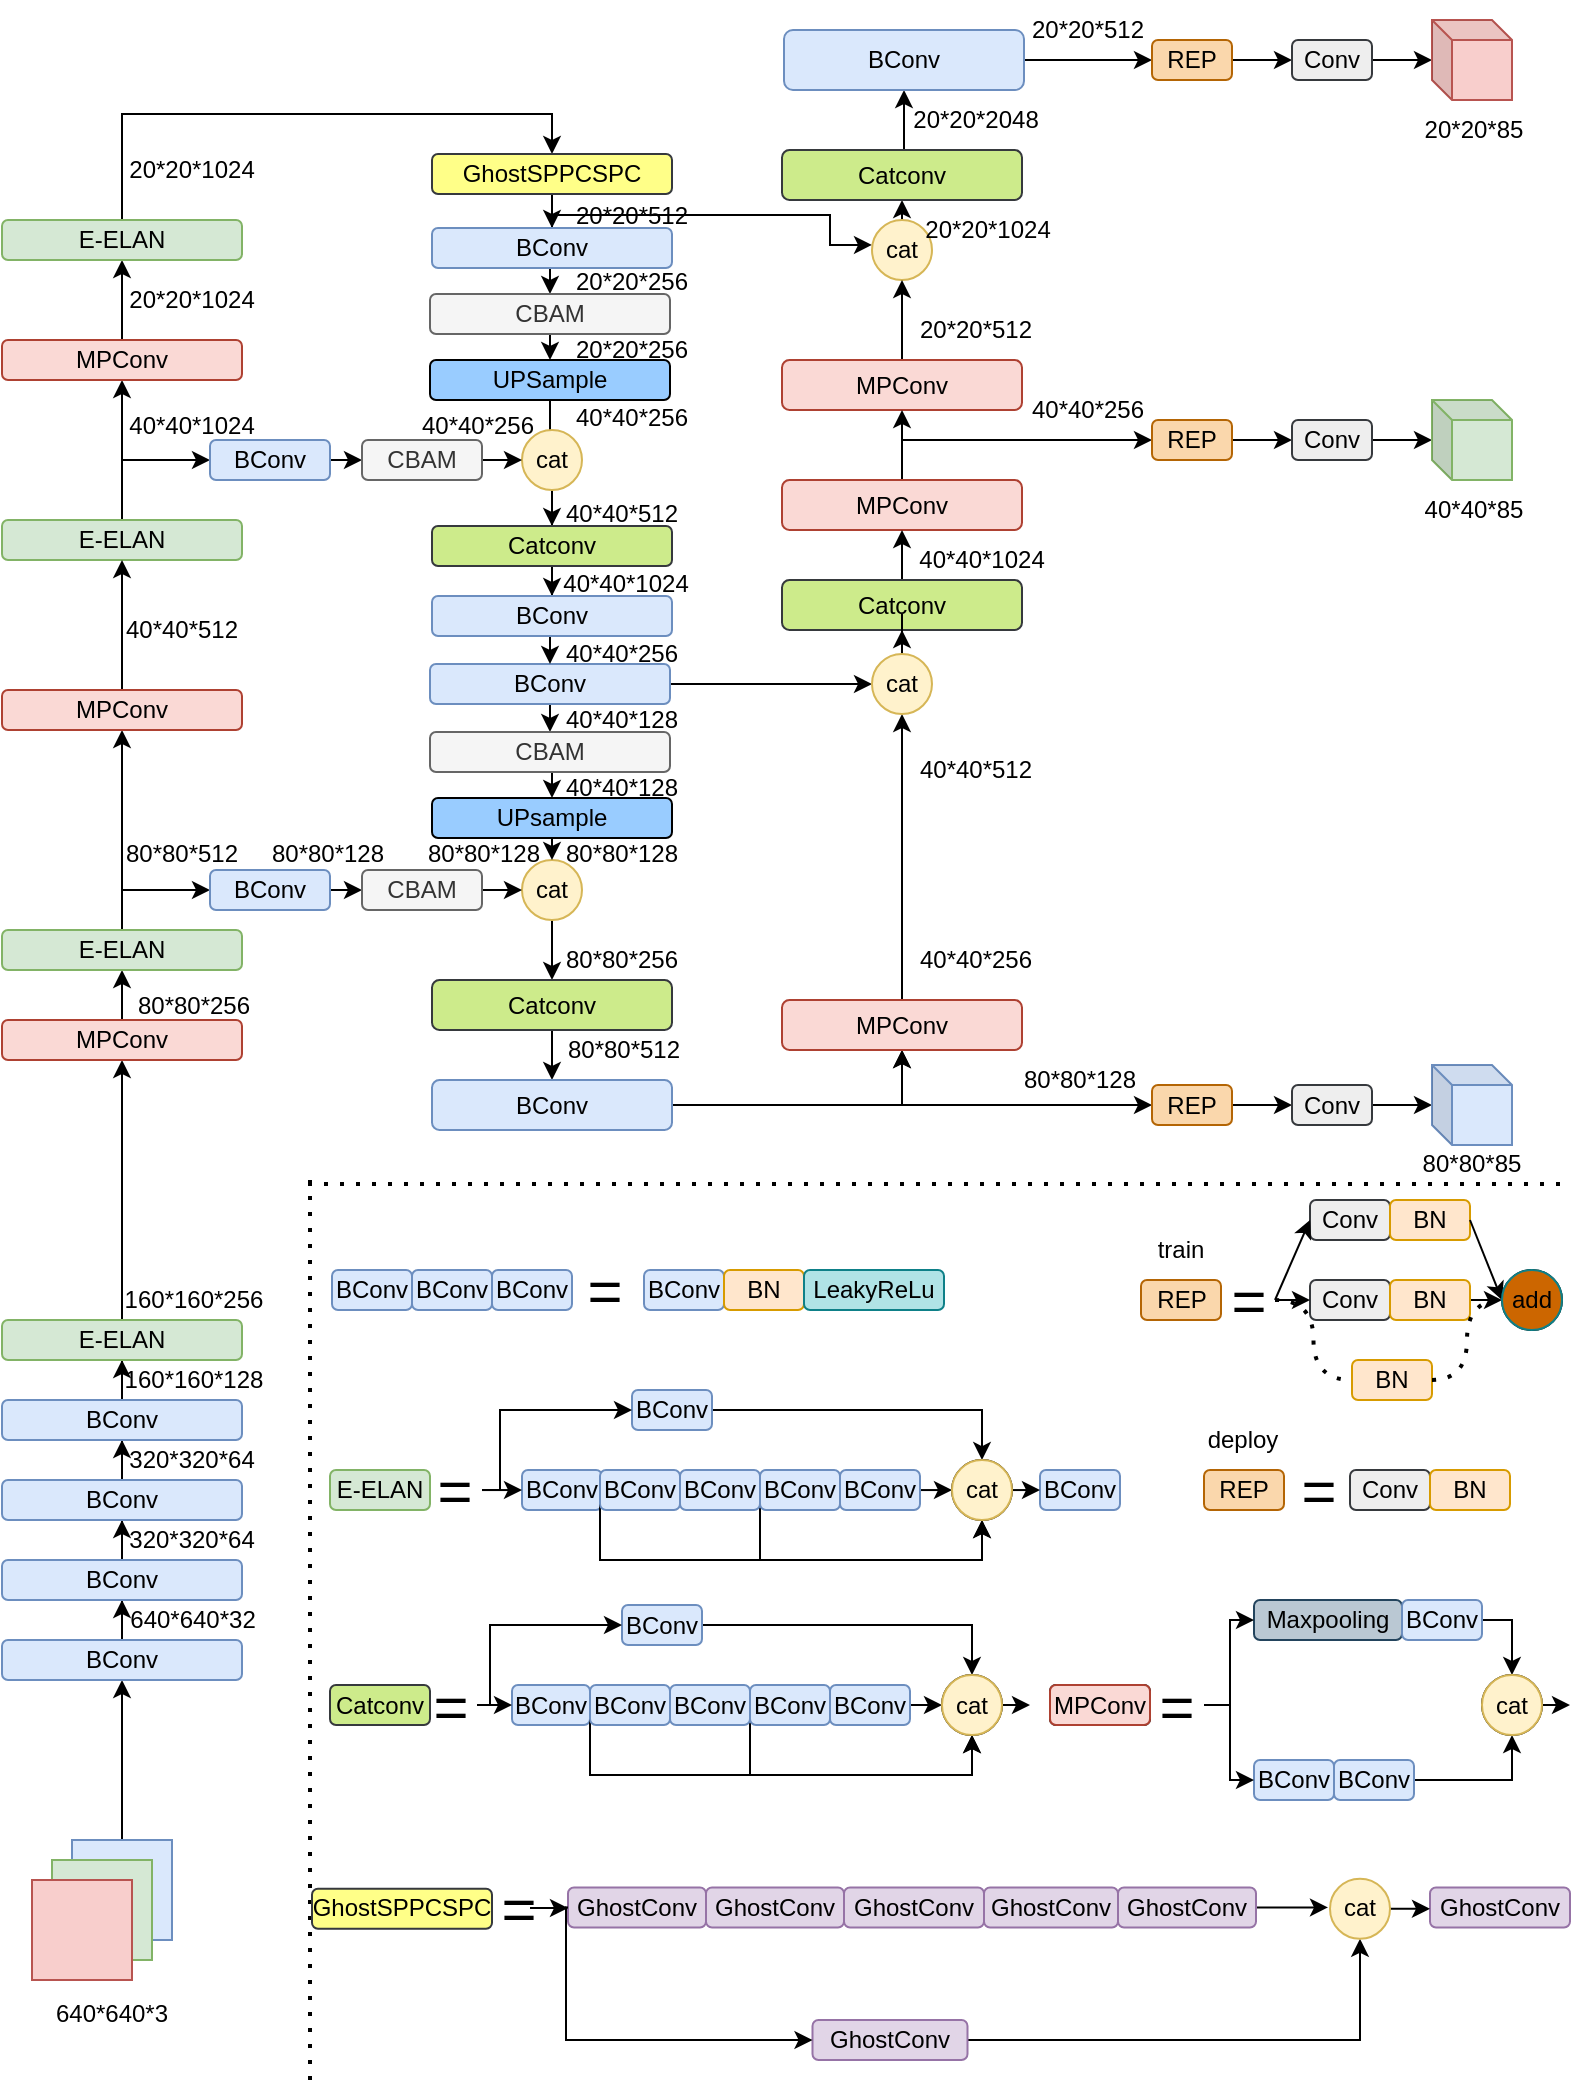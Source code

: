<mxfile version="21.0.4" type="github">
  <diagram id="i7gGXflLBzXJQ1Onad0F" name="第 1 页">
    <mxGraphModel dx="1221" dy="751" grid="1" gridSize="10" guides="1" tooltips="1" connect="1" arrows="1" fold="1" page="1" pageScale="1" pageWidth="827" pageHeight="1169" math="0" shadow="0">
      <root>
        <mxCell id="0" />
        <mxCell id="1" parent="0" />
        <mxCell id="96Z2TRk2g2hctk14bLeR-65" style="edgeStyle=orthogonalEdgeStyle;rounded=0;orthogonalLoop=1;jettySize=auto;html=1;exitX=0.5;exitY=0;exitDx=0;exitDy=0;entryX=0.5;entryY=1;entryDx=0;entryDy=0;" parent="1" source="6hGsSX0xc1QD5v10wT_n-3" target="96Z2TRk2g2hctk14bLeR-2" edge="1">
          <mxGeometry relative="1" as="geometry" />
        </mxCell>
        <mxCell id="6hGsSX0xc1QD5v10wT_n-3" value="" style="whiteSpace=wrap;html=1;aspect=fixed;fillColor=#dae8fc;strokeColor=#6c8ebf;" parent="1" vertex="1">
          <mxGeometry x="71" y="1040" width="50" height="50" as="geometry" />
        </mxCell>
        <mxCell id="6hGsSX0xc1QD5v10wT_n-2" value="" style="whiteSpace=wrap;html=1;aspect=fixed;fillColor=#d5e8d4;strokeColor=#82b366;" parent="1" vertex="1">
          <mxGeometry x="61" y="1050" width="50" height="50" as="geometry" />
        </mxCell>
        <mxCell id="6hGsSX0xc1QD5v10wT_n-1" value="" style="whiteSpace=wrap;html=1;aspect=fixed;fillColor=#f8cecc;strokeColor=#b85450;" parent="1" vertex="1">
          <mxGeometry x="51" y="1060" width="50" height="50" as="geometry" />
        </mxCell>
        <mxCell id="96Z2TRk2g2hctk14bLeR-6" style="edgeStyle=orthogonalEdgeStyle;rounded=0;orthogonalLoop=1;jettySize=auto;html=1;exitX=0.5;exitY=0;exitDx=0;exitDy=0;" parent="1" source="96Z2TRk2g2hctk14bLeR-2" target="96Z2TRk2g2hctk14bLeR-5" edge="1">
          <mxGeometry relative="1" as="geometry" />
        </mxCell>
        <mxCell id="96Z2TRk2g2hctk14bLeR-2" value="BConv" style="rounded=1;whiteSpace=wrap;html=1;fillColor=#dae8fc;strokeColor=#6c8ebf;" parent="1" vertex="1">
          <mxGeometry x="36" y="940" width="120" height="20" as="geometry" />
        </mxCell>
        <mxCell id="96Z2TRk2g2hctk14bLeR-8" value="" style="edgeStyle=orthogonalEdgeStyle;rounded=0;orthogonalLoop=1;jettySize=auto;html=1;" parent="1" source="96Z2TRk2g2hctk14bLeR-5" target="96Z2TRk2g2hctk14bLeR-7" edge="1">
          <mxGeometry relative="1" as="geometry" />
        </mxCell>
        <mxCell id="96Z2TRk2g2hctk14bLeR-5" value="BConv" style="rounded=1;whiteSpace=wrap;html=1;fillColor=#dae8fc;strokeColor=#6c8ebf;" parent="1" vertex="1">
          <mxGeometry x="36" y="900" width="120" height="20" as="geometry" />
        </mxCell>
        <mxCell id="96Z2TRk2g2hctk14bLeR-10" style="edgeStyle=orthogonalEdgeStyle;rounded=0;orthogonalLoop=1;jettySize=auto;html=1;exitX=0.5;exitY=0;exitDx=0;exitDy=0;" parent="1" source="96Z2TRk2g2hctk14bLeR-7" target="96Z2TRk2g2hctk14bLeR-9" edge="1">
          <mxGeometry relative="1" as="geometry" />
        </mxCell>
        <mxCell id="96Z2TRk2g2hctk14bLeR-7" value="BConv" style="rounded=1;whiteSpace=wrap;html=1;fillColor=#dae8fc;strokeColor=#6c8ebf;" parent="1" vertex="1">
          <mxGeometry x="36" y="860" width="120" height="20" as="geometry" />
        </mxCell>
        <mxCell id="96Z2TRk2g2hctk14bLeR-12" style="edgeStyle=orthogonalEdgeStyle;rounded=0;orthogonalLoop=1;jettySize=auto;html=1;exitX=0.5;exitY=0;exitDx=0;exitDy=0;" parent="1" source="96Z2TRk2g2hctk14bLeR-9" target="96Z2TRk2g2hctk14bLeR-11" edge="1">
          <mxGeometry relative="1" as="geometry" />
        </mxCell>
        <mxCell id="96Z2TRk2g2hctk14bLeR-9" value="BConv" style="rounded=1;whiteSpace=wrap;html=1;fillColor=#dae8fc;strokeColor=#6c8ebf;" parent="1" vertex="1">
          <mxGeometry x="36" y="820" width="120" height="20" as="geometry" />
        </mxCell>
        <mxCell id="96Z2TRk2g2hctk14bLeR-339" style="edgeStyle=orthogonalEdgeStyle;curved=1;rounded=0;orthogonalLoop=1;jettySize=auto;html=1;exitX=0.5;exitY=0;exitDx=0;exitDy=0;entryX=0.5;entryY=1;entryDx=0;entryDy=0;fontSize=12;" parent="1" source="96Z2TRk2g2hctk14bLeR-11" target="96Z2TRk2g2hctk14bLeR-17" edge="1">
          <mxGeometry relative="1" as="geometry" />
        </mxCell>
        <mxCell id="96Z2TRk2g2hctk14bLeR-11" value="E-ELAN" style="rounded=1;whiteSpace=wrap;html=1;fillColor=#d5e8d4;strokeColor=#82b366;" parent="1" vertex="1">
          <mxGeometry x="36" y="780" width="120" height="20" as="geometry" />
        </mxCell>
        <mxCell id="96Z2TRk2g2hctk14bLeR-20" value="" style="edgeStyle=orthogonalEdgeStyle;rounded=0;orthogonalLoop=1;jettySize=auto;html=1;" parent="1" source="96Z2TRk2g2hctk14bLeR-17" target="96Z2TRk2g2hctk14bLeR-19" edge="1">
          <mxGeometry relative="1" as="geometry" />
        </mxCell>
        <mxCell id="96Z2TRk2g2hctk14bLeR-17" value="MPConv" style="rounded=1;whiteSpace=wrap;html=1;fillColor=#fad9d5;strokeColor=#ae4132;" parent="1" vertex="1">
          <mxGeometry x="36" y="630" width="120" height="20" as="geometry" />
        </mxCell>
        <mxCell id="96Z2TRk2g2hctk14bLeR-45" style="edgeStyle=orthogonalEdgeStyle;rounded=0;orthogonalLoop=1;jettySize=auto;html=1;exitX=0.5;exitY=0;exitDx=0;exitDy=0;entryX=0;entryY=0.5;entryDx=0;entryDy=0;" parent="1" source="96Z2TRk2g2hctk14bLeR-19" target="96Z2TRk2g2hctk14bLeR-43" edge="1">
          <mxGeometry relative="1" as="geometry" />
        </mxCell>
        <mxCell id="96Z2TRk2g2hctk14bLeR-284" value="" style="edgeStyle=orthogonalEdgeStyle;rounded=0;orthogonalLoop=1;jettySize=auto;html=1;fontSize=30;" parent="1" source="96Z2TRk2g2hctk14bLeR-19" target="96Z2TRk2g2hctk14bLeR-281" edge="1">
          <mxGeometry relative="1" as="geometry" />
        </mxCell>
        <mxCell id="96Z2TRk2g2hctk14bLeR-19" value="E-ELAN" style="rounded=1;whiteSpace=wrap;html=1;fillColor=#d5e8d4;strokeColor=#82b366;" parent="1" vertex="1">
          <mxGeometry x="36" y="585" width="120" height="20" as="geometry" />
        </mxCell>
        <mxCell id="96Z2TRk2g2hctk14bLeR-36" style="edgeStyle=orthogonalEdgeStyle;rounded=0;orthogonalLoop=1;jettySize=auto;html=1;exitX=0.5;exitY=0;exitDx=0;exitDy=0;entryX=0;entryY=0.5;entryDx=0;entryDy=0;" parent="1" source="96Z2TRk2g2hctk14bLeR-21" target="96Z2TRk2g2hctk14bLeR-40" edge="1">
          <mxGeometry relative="1" as="geometry">
            <mxPoint x="221" y="410" as="targetPoint" />
          </mxGeometry>
        </mxCell>
        <mxCell id="96Z2TRk2g2hctk14bLeR-41" style="edgeStyle=orthogonalEdgeStyle;rounded=0;orthogonalLoop=1;jettySize=auto;html=1;exitX=0.5;exitY=0;exitDx=0;exitDy=0;entryX=0.5;entryY=1;entryDx=0;entryDy=0;" parent="1" source="96Z2TRk2g2hctk14bLeR-21" target="96Z2TRk2g2hctk14bLeR-23" edge="1">
          <mxGeometry relative="1" as="geometry" />
        </mxCell>
        <mxCell id="96Z2TRk2g2hctk14bLeR-21" value="E-ELAN" style="rounded=1;whiteSpace=wrap;html=1;fillColor=#d5e8d4;strokeColor=#82b366;" parent="1" vertex="1">
          <mxGeometry x="36" y="380" width="120" height="20" as="geometry" />
        </mxCell>
        <mxCell id="96Z2TRk2g2hctk14bLeR-26" style="edgeStyle=orthogonalEdgeStyle;rounded=0;orthogonalLoop=1;jettySize=auto;html=1;exitX=0.5;exitY=0;exitDx=0;exitDy=0;" parent="1" source="96Z2TRk2g2hctk14bLeR-23" target="96Z2TRk2g2hctk14bLeR-25" edge="1">
          <mxGeometry relative="1" as="geometry" />
        </mxCell>
        <mxCell id="96Z2TRk2g2hctk14bLeR-23" value="MPConv" style="rounded=1;whiteSpace=wrap;html=1;fillColor=#fad9d5;strokeColor=#ae4132;" parent="1" vertex="1">
          <mxGeometry x="36" y="290" width="120" height="20" as="geometry" />
        </mxCell>
        <mxCell id="96Z2TRk2g2hctk14bLeR-29" style="edgeStyle=orthogonalEdgeStyle;rounded=0;orthogonalLoop=1;jettySize=auto;html=1;exitX=0.5;exitY=0;exitDx=0;exitDy=0;entryX=0.5;entryY=0;entryDx=0;entryDy=0;" parent="1" source="96Z2TRk2g2hctk14bLeR-25" target="96Z2TRk2g2hctk14bLeR-28" edge="1">
          <mxGeometry relative="1" as="geometry">
            <mxPoint x="311" y="260" as="targetPoint" />
          </mxGeometry>
        </mxCell>
        <mxCell id="96Z2TRk2g2hctk14bLeR-25" value="E-ELAN" style="rounded=1;whiteSpace=wrap;html=1;fillColor=#d5e8d4;strokeColor=#82b366;" parent="1" vertex="1">
          <mxGeometry x="36" y="230" width="120" height="20" as="geometry" />
        </mxCell>
        <mxCell id="96Z2TRk2g2hctk14bLeR-31" style="edgeStyle=orthogonalEdgeStyle;rounded=0;orthogonalLoop=1;jettySize=auto;html=1;exitX=0.5;exitY=1;exitDx=0;exitDy=0;" parent="1" source="96Z2TRk2g2hctk14bLeR-28" target="96Z2TRk2g2hctk14bLeR-30" edge="1">
          <mxGeometry relative="1" as="geometry" />
        </mxCell>
        <mxCell id="96Z2TRk2g2hctk14bLeR-73" style="edgeStyle=orthogonalEdgeStyle;rounded=0;orthogonalLoop=1;jettySize=auto;html=1;exitX=0.5;exitY=0;exitDx=0;exitDy=0;entryX=0;entryY=0.5;entryDx=0;entryDy=0;startArrow=none;" parent="1" edge="1">
          <mxGeometry relative="1" as="geometry">
            <Array as="points">
              <mxPoint x="311" y="227.48" />
              <mxPoint x="450" y="227.48" />
              <mxPoint x="450" y="242.48" />
            </Array>
            <mxPoint x="311" y="231.48" as="sourcePoint" />
            <mxPoint x="471.0" y="242.48" as="targetPoint" />
          </mxGeometry>
        </mxCell>
        <mxCell id="96Z2TRk2g2hctk14bLeR-28" value="GhostSPPCSPC" style="rounded=1;whiteSpace=wrap;html=1;fillColor=#ffff88;strokeColor=#36393d;" parent="1" vertex="1">
          <mxGeometry x="251" y="197" width="120" height="20" as="geometry" />
        </mxCell>
        <mxCell id="a6rZ2WNsQKCH5PQ9cZ_o-14" style="edgeStyle=orthogonalEdgeStyle;rounded=0;orthogonalLoop=1;jettySize=auto;html=1;exitX=0.5;exitY=1;exitDx=0;exitDy=0;entryX=0.5;entryY=0;entryDx=0;entryDy=0;fontFamily=Tahoma;fontSize=6;" parent="1" source="96Z2TRk2g2hctk14bLeR-30" target="a6rZ2WNsQKCH5PQ9cZ_o-13" edge="1">
          <mxGeometry relative="1" as="geometry" />
        </mxCell>
        <mxCell id="96Z2TRk2g2hctk14bLeR-30" value="BConv" style="rounded=1;whiteSpace=wrap;html=1;fillColor=#dae8fc;strokeColor=#6c8ebf;" parent="1" vertex="1">
          <mxGeometry x="251" y="234" width="120" height="20" as="geometry" />
        </mxCell>
        <mxCell id="96Z2TRk2g2hctk14bLeR-38" value="" style="edgeStyle=orthogonalEdgeStyle;rounded=0;orthogonalLoop=1;jettySize=auto;html=1;" parent="1" source="96Z2TRk2g2hctk14bLeR-32" target="96Z2TRk2g2hctk14bLeR-37" edge="1">
          <mxGeometry relative="1" as="geometry" />
        </mxCell>
        <mxCell id="96Z2TRk2g2hctk14bLeR-32" value="UPSample" style="rounded=1;whiteSpace=wrap;html=1;fillColor=#99CCFF;" parent="1" vertex="1">
          <mxGeometry x="250" y="300" width="120" height="20" as="geometry" />
        </mxCell>
        <mxCell id="96Z2TRk2g2hctk14bLeR-50" value="" style="edgeStyle=orthogonalEdgeStyle;rounded=0;orthogonalLoop=1;jettySize=auto;html=1;" parent="1" source="96Z2TRk2g2hctk14bLeR-37" target="96Z2TRk2g2hctk14bLeR-49" edge="1">
          <mxGeometry relative="1" as="geometry" />
        </mxCell>
        <mxCell id="96Z2TRk2g2hctk14bLeR-37" value="cat" style="ellipse;whiteSpace=wrap;html=1;rounded=1;fillColor=#fff2cc;strokeColor=#d6b656;" parent="1" vertex="1">
          <mxGeometry x="296" y="335" width="30" height="30" as="geometry" />
        </mxCell>
        <mxCell id="a6rZ2WNsQKCH5PQ9cZ_o-5" style="edgeStyle=orthogonalEdgeStyle;rounded=0;orthogonalLoop=1;jettySize=auto;html=1;exitX=1;exitY=0.5;exitDx=0;exitDy=0;entryX=0;entryY=0.5;entryDx=0;entryDy=0;fontFamily=Tahoma;fontSize=6;" parent="1" source="96Z2TRk2g2hctk14bLeR-40" target="a6rZ2WNsQKCH5PQ9cZ_o-4" edge="1">
          <mxGeometry relative="1" as="geometry" />
        </mxCell>
        <mxCell id="96Z2TRk2g2hctk14bLeR-40" value="BConv" style="rounded=1;whiteSpace=wrap;html=1;fillColor=#dae8fc;strokeColor=#6c8ebf;" parent="1" vertex="1">
          <mxGeometry x="140" y="340" width="60" height="20" as="geometry" />
        </mxCell>
        <mxCell id="a6rZ2WNsQKCH5PQ9cZ_o-2" style="edgeStyle=orthogonalEdgeStyle;rounded=0;orthogonalLoop=1;jettySize=auto;html=1;exitX=1;exitY=0.5;exitDx=0;exitDy=0;entryX=0;entryY=0.5;entryDx=0;entryDy=0;fontFamily=Tahoma;fontSize=6;" parent="1" source="96Z2TRk2g2hctk14bLeR-43" target="a6rZ2WNsQKCH5PQ9cZ_o-1" edge="1">
          <mxGeometry relative="1" as="geometry" />
        </mxCell>
        <mxCell id="96Z2TRk2g2hctk14bLeR-43" value="BConv" style="rounded=1;whiteSpace=wrap;html=1;fillColor=#dae8fc;strokeColor=#6c8ebf;" parent="1" vertex="1">
          <mxGeometry x="140" y="555" width="60" height="20" as="geometry" />
        </mxCell>
        <mxCell id="96Z2TRk2g2hctk14bLeR-67" value="" style="edgeStyle=orthogonalEdgeStyle;rounded=0;orthogonalLoop=1;jettySize=auto;html=1;" parent="1" source="96Z2TRk2g2hctk14bLeR-48" target="96Z2TRk2g2hctk14bLeR-66" edge="1">
          <mxGeometry relative="1" as="geometry" />
        </mxCell>
        <mxCell id="96Z2TRk2g2hctk14bLeR-48" value="cat" style="ellipse;whiteSpace=wrap;html=1;rounded=1;fillColor=#fff2cc;strokeColor=#d6b656;" parent="1" vertex="1">
          <mxGeometry x="296" y="550" width="30" height="30" as="geometry" />
        </mxCell>
        <mxCell id="96Z2TRk2g2hctk14bLeR-53" value="" style="edgeStyle=orthogonalEdgeStyle;rounded=0;orthogonalLoop=1;jettySize=auto;html=1;entryX=0.5;entryY=0;entryDx=0;entryDy=0;" parent="1" source="96Z2TRk2g2hctk14bLeR-49" target="96Z2TRk2g2hctk14bLeR-55" edge="1">
          <mxGeometry relative="1" as="geometry">
            <mxPoint x="311" y="430" as="targetPoint" />
          </mxGeometry>
        </mxCell>
        <mxCell id="96Z2TRk2g2hctk14bLeR-49" value="Catconv" style="rounded=1;whiteSpace=wrap;html=1;fillColor=#cdeb8b;strokeColor=#36393d;" parent="1" vertex="1">
          <mxGeometry x="251" y="383" width="120" height="20" as="geometry" />
        </mxCell>
        <mxCell id="96Z2TRk2g2hctk14bLeR-91" value="" style="edgeStyle=orthogonalEdgeStyle;rounded=0;orthogonalLoop=1;jettySize=auto;html=1;" parent="1" source="96Z2TRk2g2hctk14bLeR-54" target="96Z2TRk2g2hctk14bLeR-89" edge="1">
          <mxGeometry relative="1" as="geometry" />
        </mxCell>
        <mxCell id="a6rZ2WNsQKCH5PQ9cZ_o-11" style="edgeStyle=orthogonalEdgeStyle;rounded=0;orthogonalLoop=1;jettySize=auto;html=1;exitX=0.5;exitY=1;exitDx=0;exitDy=0;entryX=0.5;entryY=0;entryDx=0;entryDy=0;fontFamily=Tahoma;fontSize=6;" parent="1" source="96Z2TRk2g2hctk14bLeR-54" target="a6rZ2WNsQKCH5PQ9cZ_o-10" edge="1">
          <mxGeometry relative="1" as="geometry" />
        </mxCell>
        <mxCell id="96Z2TRk2g2hctk14bLeR-54" value="BConv" style="rounded=1;whiteSpace=wrap;html=1;fillColor=#dae8fc;strokeColor=#6c8ebf;" parent="1" vertex="1">
          <mxGeometry x="250" y="452" width="120" height="20" as="geometry" />
        </mxCell>
        <mxCell id="96Z2TRk2g2hctk14bLeR-56" style="edgeStyle=orthogonalEdgeStyle;rounded=0;orthogonalLoop=1;jettySize=auto;html=1;exitX=0.5;exitY=1;exitDx=0;exitDy=0;entryX=0.5;entryY=0;entryDx=0;entryDy=0;" parent="1" source="96Z2TRk2g2hctk14bLeR-55" target="96Z2TRk2g2hctk14bLeR-54" edge="1">
          <mxGeometry relative="1" as="geometry" />
        </mxCell>
        <mxCell id="96Z2TRk2g2hctk14bLeR-55" value="BConv" style="rounded=1;whiteSpace=wrap;html=1;fillColor=#dae8fc;strokeColor=#6c8ebf;" parent="1" vertex="1">
          <mxGeometry x="251" y="418" width="120" height="20" as="geometry" />
        </mxCell>
        <mxCell id="a6rZ2WNsQKCH5PQ9cZ_o-20" style="edgeStyle=orthogonalEdgeStyle;rounded=0;orthogonalLoop=1;jettySize=auto;html=1;exitX=0.5;exitY=1;exitDx=0;exitDy=0;entryX=0.5;entryY=0;entryDx=0;entryDy=0;fontFamily=Tahoma;fontSize=6;" parent="1" source="96Z2TRk2g2hctk14bLeR-60" target="96Z2TRk2g2hctk14bLeR-48" edge="1">
          <mxGeometry relative="1" as="geometry" />
        </mxCell>
        <mxCell id="96Z2TRk2g2hctk14bLeR-60" value="UPsample" style="rounded=1;whiteSpace=wrap;html=1;fillColor=#99CCFF;" parent="1" vertex="1">
          <mxGeometry x="251" y="519" width="120" height="20" as="geometry" />
        </mxCell>
        <mxCell id="96Z2TRk2g2hctk14bLeR-69" value="" style="edgeStyle=orthogonalEdgeStyle;rounded=0;orthogonalLoop=1;jettySize=auto;html=1;" parent="1" source="96Z2TRk2g2hctk14bLeR-66" target="96Z2TRk2g2hctk14bLeR-68" edge="1">
          <mxGeometry relative="1" as="geometry" />
        </mxCell>
        <mxCell id="96Z2TRk2g2hctk14bLeR-66" value="Catconv" style="whiteSpace=wrap;html=1;rounded=1;fillColor=#cdeb8b;strokeColor=#36393d;" parent="1" vertex="1">
          <mxGeometry x="251" y="610" width="120" height="25" as="geometry" />
        </mxCell>
        <mxCell id="96Z2TRk2g2hctk14bLeR-93" style="edgeStyle=orthogonalEdgeStyle;rounded=0;orthogonalLoop=1;jettySize=auto;html=1;exitX=1;exitY=0.5;exitDx=0;exitDy=0;entryX=0.5;entryY=1;entryDx=0;entryDy=0;" parent="1" source="96Z2TRk2g2hctk14bLeR-68" target="96Z2TRk2g2hctk14bLeR-83" edge="1">
          <mxGeometry relative="1" as="geometry" />
        </mxCell>
        <mxCell id="96Z2TRk2g2hctk14bLeR-102" value="" style="edgeStyle=orthogonalEdgeStyle;rounded=0;orthogonalLoop=1;jettySize=auto;html=1;" parent="1" source="96Z2TRk2g2hctk14bLeR-68" target="96Z2TRk2g2hctk14bLeR-83" edge="1">
          <mxGeometry relative="1" as="geometry" />
        </mxCell>
        <mxCell id="96Z2TRk2g2hctk14bLeR-105" style="edgeStyle=orthogonalEdgeStyle;rounded=0;orthogonalLoop=1;jettySize=auto;html=1;exitX=1;exitY=0.5;exitDx=0;exitDy=0;entryX=0;entryY=0.5;entryDx=0;entryDy=0;" parent="1" source="96Z2TRk2g2hctk14bLeR-68" target="96Z2TRk2g2hctk14bLeR-101" edge="1">
          <mxGeometry relative="1" as="geometry" />
        </mxCell>
        <mxCell id="96Z2TRk2g2hctk14bLeR-68" value="BConv" style="whiteSpace=wrap;html=1;rounded=1;fillColor=#dae8fc;strokeColor=#6c8ebf;" parent="1" vertex="1">
          <mxGeometry x="251" y="660" width="120" height="25" as="geometry" />
        </mxCell>
        <mxCell id="96Z2TRk2g2hctk14bLeR-96" style="edgeStyle=orthogonalEdgeStyle;rounded=0;orthogonalLoop=1;jettySize=auto;html=1;exitX=0.5;exitY=0;exitDx=0;exitDy=0;entryX=0.5;entryY=1;entryDx=0;entryDy=0;" parent="1" source="96Z2TRk2g2hctk14bLeR-71" target="96Z2TRk2g2hctk14bLeR-94" edge="1">
          <mxGeometry relative="1" as="geometry" />
        </mxCell>
        <mxCell id="96Z2TRk2g2hctk14bLeR-71" value="cat" style="ellipse;whiteSpace=wrap;html=1;rounded=1;fillColor=#fff2cc;strokeColor=#d6b656;" parent="1" vertex="1">
          <mxGeometry x="471" y="230" width="30" height="30" as="geometry" />
        </mxCell>
        <mxCell id="96Z2TRk2g2hctk14bLeR-78" value="" style="edgeStyle=orthogonalEdgeStyle;rounded=0;orthogonalLoop=1;jettySize=auto;html=1;" parent="1" source="96Z2TRk2g2hctk14bLeR-76" target="96Z2TRk2g2hctk14bLeR-71" edge="1">
          <mxGeometry relative="1" as="geometry" />
        </mxCell>
        <mxCell id="96Z2TRk2g2hctk14bLeR-76" value="MPConv" style="whiteSpace=wrap;html=1;rounded=1;fillColor=#fad9d5;strokeColor=#ae4132;" parent="1" vertex="1">
          <mxGeometry x="426" y="300" width="120" height="25" as="geometry" />
        </mxCell>
        <mxCell id="96Z2TRk2g2hctk14bLeR-84" value="" style="edgeStyle=orthogonalEdgeStyle;rounded=0;orthogonalLoop=1;jettySize=auto;html=1;" parent="1" source="96Z2TRk2g2hctk14bLeR-81" target="96Z2TRk2g2hctk14bLeR-76" edge="1">
          <mxGeometry relative="1" as="geometry" />
        </mxCell>
        <mxCell id="96Z2TRk2g2hctk14bLeR-106" style="edgeStyle=orthogonalEdgeStyle;rounded=0;orthogonalLoop=1;jettySize=auto;html=1;exitX=0.5;exitY=0;exitDx=0;exitDy=0;entryX=0;entryY=0.5;entryDx=0;entryDy=0;" parent="1" source="96Z2TRk2g2hctk14bLeR-81" target="96Z2TRk2g2hctk14bLeR-100" edge="1">
          <mxGeometry relative="1" as="geometry" />
        </mxCell>
        <mxCell id="96Z2TRk2g2hctk14bLeR-81" value="MPConv" style="whiteSpace=wrap;html=1;rounded=1;fillColor=#fad9d5;strokeColor=#ae4132;" parent="1" vertex="1">
          <mxGeometry x="426" y="360" width="120" height="25" as="geometry" />
        </mxCell>
        <mxCell id="96Z2TRk2g2hctk14bLeR-88" value="" style="edgeStyle=orthogonalEdgeStyle;rounded=0;orthogonalLoop=1;jettySize=auto;html=1;" parent="1" source="96Z2TRk2g2hctk14bLeR-82" target="96Z2TRk2g2hctk14bLeR-81" edge="1">
          <mxGeometry relative="1" as="geometry" />
        </mxCell>
        <mxCell id="96Z2TRk2g2hctk14bLeR-82" value="Catconv" style="whiteSpace=wrap;html=1;rounded=1;fillColor=#cdeb8b;strokeColor=#36393d;" parent="1" vertex="1">
          <mxGeometry x="426" y="410" width="120" height="25" as="geometry" />
        </mxCell>
        <mxCell id="96Z2TRk2g2hctk14bLeR-92" style="edgeStyle=orthogonalEdgeStyle;rounded=0;orthogonalLoop=1;jettySize=auto;html=1;exitX=0.5;exitY=0;exitDx=0;exitDy=0;entryX=0.5;entryY=1;entryDx=0;entryDy=0;" parent="1" source="96Z2TRk2g2hctk14bLeR-83" target="96Z2TRk2g2hctk14bLeR-89" edge="1">
          <mxGeometry relative="1" as="geometry" />
        </mxCell>
        <mxCell id="96Z2TRk2g2hctk14bLeR-83" value="MPConv" style="whiteSpace=wrap;html=1;rounded=1;fillColor=#fad9d5;strokeColor=#ae4132;" parent="1" vertex="1">
          <mxGeometry x="426" y="620" width="120" height="25" as="geometry" />
        </mxCell>
        <mxCell id="96Z2TRk2g2hctk14bLeR-90" value="" style="edgeStyle=orthogonalEdgeStyle;rounded=0;orthogonalLoop=1;jettySize=auto;html=1;" parent="1" source="96Z2TRk2g2hctk14bLeR-89" target="96Z2TRk2g2hctk14bLeR-82" edge="1">
          <mxGeometry relative="1" as="geometry" />
        </mxCell>
        <mxCell id="96Z2TRk2g2hctk14bLeR-89" value="cat" style="ellipse;whiteSpace=wrap;html=1;rounded=1;fillColor=#fff2cc;strokeColor=#d6b656;" parent="1" vertex="1">
          <mxGeometry x="471" y="447" width="30" height="30" as="geometry" />
        </mxCell>
        <mxCell id="96Z2TRk2g2hctk14bLeR-97" style="edgeStyle=orthogonalEdgeStyle;rounded=0;orthogonalLoop=1;jettySize=auto;html=1;exitX=0.5;exitY=0;exitDx=0;exitDy=0;entryX=0.5;entryY=1;entryDx=0;entryDy=0;" parent="1" source="96Z2TRk2g2hctk14bLeR-94" target="96Z2TRk2g2hctk14bLeR-95" edge="1">
          <mxGeometry relative="1" as="geometry">
            <mxPoint x="486" y="175" as="sourcePoint" />
          </mxGeometry>
        </mxCell>
        <mxCell id="96Z2TRk2g2hctk14bLeR-94" value="Catconv" style="rounded=1;whiteSpace=wrap;html=1;fillColor=#cdeb8b;strokeColor=#36393d;" parent="1" vertex="1">
          <mxGeometry x="426" y="195" width="120" height="25" as="geometry" />
        </mxCell>
        <mxCell id="96Z2TRk2g2hctk14bLeR-99" style="edgeStyle=orthogonalEdgeStyle;rounded=0;orthogonalLoop=1;jettySize=auto;html=1;exitX=1;exitY=0.5;exitDx=0;exitDy=0;entryX=0;entryY=0.5;entryDx=0;entryDy=0;" parent="1" source="96Z2TRk2g2hctk14bLeR-95" target="96Z2TRk2g2hctk14bLeR-98" edge="1">
          <mxGeometry relative="1" as="geometry" />
        </mxCell>
        <mxCell id="96Z2TRk2g2hctk14bLeR-95" value="BConv" style="rounded=1;whiteSpace=wrap;html=1;fillColor=#dae8fc;strokeColor=#6c8ebf;" parent="1" vertex="1">
          <mxGeometry x="427" y="135" width="120" height="30" as="geometry" />
        </mxCell>
        <mxCell id="96Z2TRk2g2hctk14bLeR-108" value="" style="edgeStyle=orthogonalEdgeStyle;rounded=0;orthogonalLoop=1;jettySize=auto;html=1;" parent="1" source="96Z2TRk2g2hctk14bLeR-98" target="96Z2TRk2g2hctk14bLeR-107" edge="1">
          <mxGeometry relative="1" as="geometry" />
        </mxCell>
        <mxCell id="96Z2TRk2g2hctk14bLeR-98" value="REP" style="rounded=1;whiteSpace=wrap;html=1;fillColor=#fad7ac;strokeColor=#b46504;" parent="1" vertex="1">
          <mxGeometry x="611" y="140" width="40" height="20" as="geometry" />
        </mxCell>
        <mxCell id="96Z2TRk2g2hctk14bLeR-110" value="" style="edgeStyle=orthogonalEdgeStyle;rounded=0;orthogonalLoop=1;jettySize=auto;html=1;" parent="1" source="96Z2TRk2g2hctk14bLeR-100" target="96Z2TRk2g2hctk14bLeR-109" edge="1">
          <mxGeometry relative="1" as="geometry" />
        </mxCell>
        <mxCell id="96Z2TRk2g2hctk14bLeR-100" value="REP" style="rounded=1;whiteSpace=wrap;html=1;fillColor=#fad7ac;strokeColor=#b46504;" parent="1" vertex="1">
          <mxGeometry x="611" y="330" width="40" height="20" as="geometry" />
        </mxCell>
        <mxCell id="96Z2TRk2g2hctk14bLeR-113" value="" style="edgeStyle=orthogonalEdgeStyle;rounded=0;orthogonalLoop=1;jettySize=auto;html=1;" parent="1" source="96Z2TRk2g2hctk14bLeR-101" target="96Z2TRk2g2hctk14bLeR-111" edge="1">
          <mxGeometry relative="1" as="geometry" />
        </mxCell>
        <mxCell id="96Z2TRk2g2hctk14bLeR-101" value="REP" style="rounded=1;whiteSpace=wrap;html=1;fillColor=#fad7ac;strokeColor=#b46504;" parent="1" vertex="1">
          <mxGeometry x="611" y="662.5" width="40" height="20" as="geometry" />
        </mxCell>
        <mxCell id="96Z2TRk2g2hctk14bLeR-141" value="" style="edgeStyle=orthogonalEdgeStyle;rounded=0;orthogonalLoop=1;jettySize=auto;html=1;" parent="1" source="96Z2TRk2g2hctk14bLeR-107" target="96Z2TRk2g2hctk14bLeR-117" edge="1">
          <mxGeometry relative="1" as="geometry" />
        </mxCell>
        <mxCell id="96Z2TRk2g2hctk14bLeR-107" value="Conv" style="rounded=1;whiteSpace=wrap;html=1;fillColor=#eeeeee;strokeColor=#36393d;" parent="1" vertex="1">
          <mxGeometry x="681" y="140" width="40" height="20" as="geometry" />
        </mxCell>
        <mxCell id="96Z2TRk2g2hctk14bLeR-119" value="" style="edgeStyle=orthogonalEdgeStyle;rounded=0;orthogonalLoop=1;jettySize=auto;html=1;" parent="1" source="96Z2TRk2g2hctk14bLeR-109" target="96Z2TRk2g2hctk14bLeR-118" edge="1">
          <mxGeometry relative="1" as="geometry" />
        </mxCell>
        <mxCell id="96Z2TRk2g2hctk14bLeR-109" value="Conv" style="rounded=1;whiteSpace=wrap;html=1;fillColor=#eeeeee;strokeColor=#36393d;" parent="1" vertex="1">
          <mxGeometry x="681" y="330" width="40" height="20" as="geometry" />
        </mxCell>
        <mxCell id="96Z2TRk2g2hctk14bLeR-121" value="" style="edgeStyle=orthogonalEdgeStyle;rounded=0;orthogonalLoop=1;jettySize=auto;html=1;" parent="1" source="96Z2TRk2g2hctk14bLeR-111" target="96Z2TRk2g2hctk14bLeR-120" edge="1">
          <mxGeometry relative="1" as="geometry" />
        </mxCell>
        <mxCell id="96Z2TRk2g2hctk14bLeR-111" value="Conv" style="rounded=1;whiteSpace=wrap;html=1;fillColor=#eeeeee;strokeColor=#36393d;" parent="1" vertex="1">
          <mxGeometry x="681" y="662.5" width="40" height="20" as="geometry" />
        </mxCell>
        <mxCell id="96Z2TRk2g2hctk14bLeR-117" value="" style="shape=cube;whiteSpace=wrap;html=1;boundedLbl=1;backgroundOutline=1;darkOpacity=0.05;darkOpacity2=0.1;size=10;fontStyle=1;fillColor=#f8cecc;strokeColor=#b85450;" parent="1" vertex="1">
          <mxGeometry x="751" y="130" width="40" height="40" as="geometry" />
        </mxCell>
        <mxCell id="96Z2TRk2g2hctk14bLeR-118" value="" style="shape=cube;whiteSpace=wrap;html=1;boundedLbl=1;backgroundOutline=1;darkOpacity=0.05;darkOpacity2=0.1;size=10;fillColor=#d5e8d4;strokeColor=#82b366;" parent="1" vertex="1">
          <mxGeometry x="751" y="320" width="40" height="40" as="geometry" />
        </mxCell>
        <mxCell id="96Z2TRk2g2hctk14bLeR-120" value="" style="shape=cube;whiteSpace=wrap;html=1;boundedLbl=1;backgroundOutline=1;darkOpacity=0.05;darkOpacity2=0.1;size=10;fillColor=#dae8fc;strokeColor=#6c8ebf;" parent="1" vertex="1">
          <mxGeometry x="751" y="652.5" width="40" height="40" as="geometry" />
        </mxCell>
        <mxCell id="96Z2TRk2g2hctk14bLeR-129" value="" style="endArrow=none;dashed=1;html=1;dashPattern=1 3;strokeWidth=2;rounded=0;" parent="1" edge="1">
          <mxGeometry width="50" height="50" relative="1" as="geometry">
            <mxPoint x="190" y="1160" as="sourcePoint" />
            <mxPoint x="190" y="710" as="targetPoint" />
            <Array as="points" />
          </mxGeometry>
        </mxCell>
        <mxCell id="96Z2TRk2g2hctk14bLeR-130" value="" style="endArrow=none;dashed=1;html=1;dashPattern=1 3;strokeWidth=2;rounded=0;" parent="1" edge="1">
          <mxGeometry width="50" height="50" relative="1" as="geometry">
            <mxPoint x="189" y="712" as="sourcePoint" />
            <mxPoint x="819" y="712" as="targetPoint" />
          </mxGeometry>
        </mxCell>
        <mxCell id="96Z2TRk2g2hctk14bLeR-131" value="BConv" style="rounded=1;whiteSpace=wrap;html=1;fillColor=#dae8fc;strokeColor=#6c8ebf;" parent="1" vertex="1">
          <mxGeometry x="201" y="755" width="40" height="20" as="geometry" />
        </mxCell>
        <mxCell id="96Z2TRk2g2hctk14bLeR-132" value="BConv" style="rounded=1;whiteSpace=wrap;html=1;fillColor=#dae8fc;strokeColor=#6c8ebf;" parent="1" vertex="1">
          <mxGeometry x="241" y="755" width="40" height="20" as="geometry" />
        </mxCell>
        <mxCell id="96Z2TRk2g2hctk14bLeR-133" value="BConv" style="rounded=1;whiteSpace=wrap;html=1;fillColor=#dae8fc;strokeColor=#6c8ebf;" parent="1" vertex="1">
          <mxGeometry x="281" y="755" width="40" height="20" as="geometry" />
        </mxCell>
        <mxCell id="96Z2TRk2g2hctk14bLeR-136" value="BConv" style="rounded=1;whiteSpace=wrap;html=1;fillColor=#dae8fc;strokeColor=#6c8ebf;" parent="1" vertex="1">
          <mxGeometry x="357" y="755" width="40" height="20" as="geometry" />
        </mxCell>
        <mxCell id="96Z2TRk2g2hctk14bLeR-137" value="BN" style="rounded=1;whiteSpace=wrap;html=1;fillColor=#ffe6cc;strokeColor=#d79b00;" parent="1" vertex="1">
          <mxGeometry x="397" y="755" width="40" height="20" as="geometry" />
        </mxCell>
        <mxCell id="96Z2TRk2g2hctk14bLeR-138" value="LeakyReLu" style="rounded=1;whiteSpace=wrap;html=1;fillColor=#b0e3e6;strokeColor=#0e8088;" parent="1" vertex="1">
          <mxGeometry x="437" y="755" width="70" height="20" as="geometry" />
        </mxCell>
        <mxCell id="96Z2TRk2g2hctk14bLeR-142" value="E-ELAN" style="rounded=1;whiteSpace=wrap;html=1;fillColor=#d5e8d4;strokeColor=#82b366;" parent="1" vertex="1">
          <mxGeometry x="200" y="855.03" width="50" height="20" as="geometry" />
        </mxCell>
        <mxCell id="96Z2TRk2g2hctk14bLeR-143" value="BConv" style="rounded=1;whiteSpace=wrap;html=1;fillColor=#dae8fc;strokeColor=#6c8ebf;" parent="1" vertex="1">
          <mxGeometry x="296" y="855.03" width="40" height="20" as="geometry" />
        </mxCell>
        <mxCell id="96Z2TRk2g2hctk14bLeR-145" value="BConv" style="rounded=1;whiteSpace=wrap;html=1;fillColor=#dae8fc;strokeColor=#6c8ebf;" parent="1" vertex="1">
          <mxGeometry x="555" y="855.03" width="40" height="20" as="geometry" />
        </mxCell>
        <mxCell id="96Z2TRk2g2hctk14bLeR-159" style="edgeStyle=orthogonalEdgeStyle;rounded=0;orthogonalLoop=1;jettySize=auto;html=1;exitX=1;exitY=0.5;exitDx=0;exitDy=0;entryX=0.5;entryY=0;entryDx=0;entryDy=0;" parent="1" source="96Z2TRk2g2hctk14bLeR-146" target="96Z2TRk2g2hctk14bLeR-156" edge="1">
          <mxGeometry relative="1" as="geometry" />
        </mxCell>
        <mxCell id="96Z2TRk2g2hctk14bLeR-146" value="BConv" style="rounded=1;whiteSpace=wrap;html=1;fillColor=#dae8fc;strokeColor=#6c8ebf;" parent="1" vertex="1">
          <mxGeometry x="351" y="815.03" width="40" height="20" as="geometry" />
        </mxCell>
        <mxCell id="96Z2TRk2g2hctk14bLeR-157" style="edgeStyle=orthogonalEdgeStyle;rounded=0;orthogonalLoop=1;jettySize=auto;html=1;exitX=1;exitY=0.5;exitDx=0;exitDy=0;entryX=0;entryY=0.5;entryDx=0;entryDy=0;" parent="1" source="96Z2TRk2g2hctk14bLeR-147" target="96Z2TRk2g2hctk14bLeR-156" edge="1">
          <mxGeometry relative="1" as="geometry" />
        </mxCell>
        <mxCell id="96Z2TRk2g2hctk14bLeR-147" value="BConv" style="rounded=1;whiteSpace=wrap;html=1;fillColor=#dae8fc;strokeColor=#6c8ebf;" parent="1" vertex="1">
          <mxGeometry x="455" y="855.03" width="40" height="20" as="geometry" />
        </mxCell>
        <mxCell id="96Z2TRk2g2hctk14bLeR-162" style="edgeStyle=orthogonalEdgeStyle;rounded=0;orthogonalLoop=1;jettySize=auto;html=1;exitX=0;exitY=0.5;exitDx=0;exitDy=0;entryX=0.5;entryY=1;entryDx=0;entryDy=0;" parent="1" source="96Z2TRk2g2hctk14bLeR-148" target="96Z2TRk2g2hctk14bLeR-156" edge="1">
          <mxGeometry relative="1" as="geometry">
            <mxPoint x="415" y="895.03" as="targetPoint" />
            <Array as="points">
              <mxPoint x="415" y="900.03" />
              <mxPoint x="526" y="900.03" />
            </Array>
          </mxGeometry>
        </mxCell>
        <mxCell id="96Z2TRk2g2hctk14bLeR-148" value="BConv" style="rounded=1;whiteSpace=wrap;html=1;fillColor=#dae8fc;strokeColor=#6c8ebf;" parent="1" vertex="1">
          <mxGeometry x="415" y="855.03" width="40" height="20" as="geometry" />
        </mxCell>
        <mxCell id="96Z2TRk2g2hctk14bLeR-149" value="BConv" style="rounded=1;whiteSpace=wrap;html=1;fillColor=#dae8fc;strokeColor=#6c8ebf;" parent="1" vertex="1">
          <mxGeometry x="375" y="855.03" width="40" height="20" as="geometry" />
        </mxCell>
        <mxCell id="96Z2TRk2g2hctk14bLeR-160" style="edgeStyle=orthogonalEdgeStyle;rounded=0;orthogonalLoop=1;jettySize=auto;html=1;exitX=0;exitY=0.5;exitDx=0;exitDy=0;entryX=0.5;entryY=1;entryDx=0;entryDy=0;" parent="1" source="96Z2TRk2g2hctk14bLeR-150" target="96Z2TRk2g2hctk14bLeR-156" edge="1">
          <mxGeometry relative="1" as="geometry">
            <Array as="points">
              <mxPoint x="335" y="900.03" />
              <mxPoint x="526" y="900.03" />
            </Array>
          </mxGeometry>
        </mxCell>
        <mxCell id="96Z2TRk2g2hctk14bLeR-150" value="BConv" style="rounded=1;whiteSpace=wrap;html=1;fillColor=#dae8fc;strokeColor=#6c8ebf;" parent="1" vertex="1">
          <mxGeometry x="335" y="855.03" width="40" height="20" as="geometry" />
        </mxCell>
        <mxCell id="96Z2TRk2g2hctk14bLeR-158" style="edgeStyle=orthogonalEdgeStyle;rounded=0;orthogonalLoop=1;jettySize=auto;html=1;exitX=1;exitY=0.5;exitDx=0;exitDy=0;entryX=0;entryY=0.5;entryDx=0;entryDy=0;" parent="1" source="96Z2TRk2g2hctk14bLeR-156" target="96Z2TRk2g2hctk14bLeR-145" edge="1">
          <mxGeometry relative="1" as="geometry" />
        </mxCell>
        <mxCell id="96Z2TRk2g2hctk14bLeR-156" value="cat" style="ellipse;whiteSpace=wrap;html=1;rounded=1;" parent="1" vertex="1">
          <mxGeometry x="511" y="850.03" width="30" height="30" as="geometry" />
        </mxCell>
        <mxCell id="96Z2TRk2g2hctk14bLeR-181" value="Catconv" style="rounded=1;whiteSpace=wrap;html=1;fillColor=#cdeb8b;strokeColor=#36393d;" parent="1" vertex="1">
          <mxGeometry x="200" y="962.5" width="50" height="20" as="geometry" />
        </mxCell>
        <mxCell id="96Z2TRk2g2hctk14bLeR-182" value="BConv" style="rounded=1;whiteSpace=wrap;html=1;fillColor=#dae8fc;strokeColor=#6c8ebf;" parent="1" vertex="1">
          <mxGeometry x="291" y="962.5" width="39" height="20" as="geometry" />
        </mxCell>
        <mxCell id="96Z2TRk2g2hctk14bLeR-184" style="edgeStyle=orthogonalEdgeStyle;rounded=0;orthogonalLoop=1;jettySize=auto;html=1;exitX=1;exitY=0.5;exitDx=0;exitDy=0;entryX=0.5;entryY=0;entryDx=0;entryDy=0;" parent="1" source="96Z2TRk2g2hctk14bLeR-185" target="96Z2TRk2g2hctk14bLeR-194" edge="1">
          <mxGeometry relative="1" as="geometry" />
        </mxCell>
        <mxCell id="96Z2TRk2g2hctk14bLeR-185" value="BConv" style="rounded=1;whiteSpace=wrap;html=1;fillColor=#dae8fc;strokeColor=#6c8ebf;" parent="1" vertex="1">
          <mxGeometry x="346" y="922.5" width="40" height="20" as="geometry" />
        </mxCell>
        <mxCell id="96Z2TRk2g2hctk14bLeR-186" style="edgeStyle=orthogonalEdgeStyle;rounded=0;orthogonalLoop=1;jettySize=auto;html=1;exitX=1;exitY=0.5;exitDx=0;exitDy=0;entryX=0;entryY=0.5;entryDx=0;entryDy=0;" parent="1" source="96Z2TRk2g2hctk14bLeR-187" target="96Z2TRk2g2hctk14bLeR-194" edge="1">
          <mxGeometry relative="1" as="geometry" />
        </mxCell>
        <mxCell id="96Z2TRk2g2hctk14bLeR-187" value="BConv" style="rounded=1;whiteSpace=wrap;html=1;fillColor=#dae8fc;strokeColor=#6c8ebf;" parent="1" vertex="1">
          <mxGeometry x="450" y="962.5" width="40" height="20" as="geometry" />
        </mxCell>
        <mxCell id="96Z2TRk2g2hctk14bLeR-188" style="edgeStyle=orthogonalEdgeStyle;rounded=0;orthogonalLoop=1;jettySize=auto;html=1;exitX=0;exitY=0.5;exitDx=0;exitDy=0;entryX=0.5;entryY=1;entryDx=0;entryDy=0;" parent="1" source="96Z2TRk2g2hctk14bLeR-189" target="96Z2TRk2g2hctk14bLeR-194" edge="1">
          <mxGeometry relative="1" as="geometry">
            <mxPoint x="410" y="1002.5" as="targetPoint" />
            <Array as="points">
              <mxPoint x="410" y="1007.5" />
              <mxPoint x="521" y="1007.5" />
            </Array>
          </mxGeometry>
        </mxCell>
        <mxCell id="96Z2TRk2g2hctk14bLeR-189" value="BConv" style="rounded=1;whiteSpace=wrap;html=1;fillColor=#dae8fc;strokeColor=#6c8ebf;" parent="1" vertex="1">
          <mxGeometry x="410" y="962.5" width="40" height="20" as="geometry" />
        </mxCell>
        <mxCell id="96Z2TRk2g2hctk14bLeR-190" value="BConv" style="rounded=1;whiteSpace=wrap;html=1;fillColor=#dae8fc;strokeColor=#6c8ebf;" parent="1" vertex="1">
          <mxGeometry x="370" y="962.5" width="40" height="20" as="geometry" />
        </mxCell>
        <mxCell id="96Z2TRk2g2hctk14bLeR-191" style="edgeStyle=orthogonalEdgeStyle;rounded=0;orthogonalLoop=1;jettySize=auto;html=1;exitX=0;exitY=0.5;exitDx=0;exitDy=0;entryX=0.5;entryY=1;entryDx=0;entryDy=0;" parent="1" source="96Z2TRk2g2hctk14bLeR-192" target="96Z2TRk2g2hctk14bLeR-194" edge="1">
          <mxGeometry relative="1" as="geometry">
            <Array as="points">
              <mxPoint x="330" y="1007.5" />
              <mxPoint x="521" y="1007.5" />
            </Array>
          </mxGeometry>
        </mxCell>
        <mxCell id="96Z2TRk2g2hctk14bLeR-192" value="&lt;p style=&quot;line-height: 120%;&quot;&gt;BConv&lt;br&gt;&lt;/p&gt;" style="rounded=1;whiteSpace=wrap;html=1;fillColor=#dae8fc;strokeColor=#6c8ebf;" parent="1" vertex="1">
          <mxGeometry x="330" y="962.5" width="40" height="20" as="geometry" />
        </mxCell>
        <mxCell id="96Z2TRk2g2hctk14bLeR-193" style="edgeStyle=orthogonalEdgeStyle;rounded=0;orthogonalLoop=1;jettySize=auto;html=1;exitX=1;exitY=0.5;exitDx=0;exitDy=0;entryX=0;entryY=0.5;entryDx=0;entryDy=0;" parent="1" source="96Z2TRk2g2hctk14bLeR-194" edge="1">
          <mxGeometry relative="1" as="geometry">
            <mxPoint x="550" y="972.5" as="targetPoint" />
          </mxGeometry>
        </mxCell>
        <mxCell id="96Z2TRk2g2hctk14bLeR-194" value="cat" style="ellipse;whiteSpace=wrap;html=1;rounded=1;" parent="1" vertex="1">
          <mxGeometry x="506" y="957.5" width="30" height="30" as="geometry" />
        </mxCell>
        <mxCell id="96Z2TRk2g2hctk14bLeR-197" value="MPConv" style="rounded=1;whiteSpace=wrap;html=1;" parent="1" vertex="1">
          <mxGeometry x="560" y="962.5" width="50" height="20" as="geometry" />
        </mxCell>
        <mxCell id="96Z2TRk2g2hctk14bLeR-198" value="BConv" style="rounded=1;whiteSpace=wrap;html=1;fillColor=#dae8fc;strokeColor=#6c8ebf;" parent="1" vertex="1">
          <mxGeometry x="662" y="1000" width="40" height="20" as="geometry" />
        </mxCell>
        <mxCell id="96Z2TRk2g2hctk14bLeR-200" value="Maxpooling" style="rounded=1;whiteSpace=wrap;html=1;fillColor=#bac8d3;strokeColor=#23445d;" parent="1" vertex="1">
          <mxGeometry x="662" y="920" width="74" height="20" as="geometry" />
        </mxCell>
        <mxCell id="96Z2TRk2g2hctk14bLeR-222" style="edgeStyle=orthogonalEdgeStyle;rounded=0;orthogonalLoop=1;jettySize=auto;html=1;exitX=1;exitY=0.5;exitDx=0;exitDy=0;entryX=0.5;entryY=1;entryDx=0;entryDy=0;" parent="1" source="96Z2TRk2g2hctk14bLeR-207" target="96Z2TRk2g2hctk14bLeR-218" edge="1">
          <mxGeometry relative="1" as="geometry" />
        </mxCell>
        <mxCell id="96Z2TRk2g2hctk14bLeR-207" value="BConv" style="rounded=1;whiteSpace=wrap;html=1;fillColor=#dae8fc;strokeColor=#6c8ebf;" parent="1" vertex="1">
          <mxGeometry x="702" y="1000" width="40" height="20" as="geometry" />
        </mxCell>
        <mxCell id="96Z2TRk2g2hctk14bLeR-219" style="edgeStyle=orthogonalEdgeStyle;rounded=0;orthogonalLoop=1;jettySize=auto;html=1;exitX=1;exitY=0.5;exitDx=0;exitDy=0;entryX=0.5;entryY=0;entryDx=0;entryDy=0;" parent="1" source="96Z2TRk2g2hctk14bLeR-202" target="96Z2TRk2g2hctk14bLeR-218" edge="1">
          <mxGeometry relative="1" as="geometry" />
        </mxCell>
        <mxCell id="96Z2TRk2g2hctk14bLeR-202" value="BConv" style="rounded=1;whiteSpace=wrap;html=1;fillColor=#dae8fc;strokeColor=#6c8ebf;" parent="1" vertex="1">
          <mxGeometry x="736" y="920" width="40" height="20" as="geometry" />
        </mxCell>
        <mxCell id="96Z2TRk2g2hctk14bLeR-218" value="cat" style="ellipse;whiteSpace=wrap;html=1;rounded=1;" parent="1" vertex="1">
          <mxGeometry x="776" y="957.5" width="30" height="30" as="geometry" />
        </mxCell>
        <mxCell id="96Z2TRk2g2hctk14bLeR-230" value="GhostSPPCSPC" style="rounded=1;whiteSpace=wrap;html=1;fillColor=#ffff88;strokeColor=#36393d;" parent="1" vertex="1">
          <mxGeometry x="191" y="1064.38" width="90" height="20" as="geometry" />
        </mxCell>
        <mxCell id="96Z2TRk2g2hctk14bLeR-231" value="GhostConv" style="rounded=1;whiteSpace=wrap;html=1;fillColor=#e1d5e7;strokeColor=#9673a6;" parent="1" vertex="1">
          <mxGeometry x="319" y="1063.74" width="69" height="20" as="geometry" />
        </mxCell>
        <mxCell id="96Z2TRk2g2hctk14bLeR-238" value="GhostConv" style="rounded=1;whiteSpace=wrap;html=1;fillColor=#e1d5e7;strokeColor=#9673a6;" parent="1" vertex="1">
          <mxGeometry x="457" y="1063.74" width="70" height="20" as="geometry" />
        </mxCell>
        <mxCell id="96Z2TRk2g2hctk14bLeR-240" value="GhostConv" style="rounded=1;whiteSpace=wrap;html=1;fillColor=#e1d5e7;strokeColor=#9673a6;" parent="1" vertex="1">
          <mxGeometry x="388" y="1063.74" width="69" height="20" as="geometry" />
        </mxCell>
        <mxCell id="96Z2TRk2g2hctk14bLeR-265" value="GhostConv" style="rounded=1;whiteSpace=wrap;html=1;fillColor=#e1d5e7;strokeColor=#9673a6;" parent="1" vertex="1">
          <mxGeometry x="527" y="1063.74" width="67" height="20" as="geometry" />
        </mxCell>
        <mxCell id="96Z2TRk2g2hctk14bLeR-270" value="GhostConv" style="rounded=1;whiteSpace=wrap;html=1;fillColor=#e1d5e7;strokeColor=#9673a6;" parent="1" vertex="1">
          <mxGeometry x="750" y="1063.74" width="70" height="20" as="geometry" />
        </mxCell>
        <mxCell id="KWhuUIyhuwhSW9V_fMmg-23" style="edgeStyle=orthogonalEdgeStyle;rounded=0;orthogonalLoop=1;jettySize=auto;html=1;exitX=1;exitY=0.5;exitDx=0;exitDy=0;entryX=0.5;entryY=1;entryDx=0;entryDy=0;" parent="1" source="96Z2TRk2g2hctk14bLeR-272" target="KWhuUIyhuwhSW9V_fMmg-9" edge="1">
          <mxGeometry relative="1" as="geometry">
            <mxPoint x="714" y="1088.74" as="targetPoint" />
          </mxGeometry>
        </mxCell>
        <mxCell id="96Z2TRk2g2hctk14bLeR-272" value="GhostConv" style="rounded=1;whiteSpace=wrap;html=1;fillColor=#e1d5e7;strokeColor=#9673a6;" parent="1" vertex="1">
          <mxGeometry x="441.25" y="1130" width="77.5" height="20" as="geometry" />
        </mxCell>
        <mxCell id="96Z2TRk2g2hctk14bLeR-280" value="=" style="text;html=1;strokeColor=none;fillColor=none;align=center;verticalAlign=middle;whiteSpace=wrap;rounded=0;strokeWidth=1;fontSize=30;" parent="1" vertex="1">
          <mxGeometry x="324" y="750" width="27" height="30" as="geometry" />
        </mxCell>
        <mxCell id="96Z2TRk2g2hctk14bLeR-285" value="" style="edgeStyle=orthogonalEdgeStyle;rounded=0;orthogonalLoop=1;jettySize=auto;html=1;fontSize=30;" parent="1" source="96Z2TRk2g2hctk14bLeR-281" target="96Z2TRk2g2hctk14bLeR-21" edge="1">
          <mxGeometry relative="1" as="geometry" />
        </mxCell>
        <mxCell id="96Z2TRk2g2hctk14bLeR-281" value="MPConv" style="rounded=1;whiteSpace=wrap;html=1;fillColor=#fad9d5;strokeColor=#ae4132;" parent="1" vertex="1">
          <mxGeometry x="36" y="465" width="120" height="20" as="geometry" />
        </mxCell>
        <mxCell id="96Z2TRk2g2hctk14bLeR-288" style="edgeStyle=orthogonalEdgeStyle;rounded=0;orthogonalLoop=1;jettySize=auto;html=1;exitX=1;exitY=0.5;exitDx=0;exitDy=0;entryX=0;entryY=0.5;entryDx=0;entryDy=0;fontSize=30;" parent="1" source="96Z2TRk2g2hctk14bLeR-286" target="96Z2TRk2g2hctk14bLeR-143" edge="1">
          <mxGeometry relative="1" as="geometry" />
        </mxCell>
        <mxCell id="96Z2TRk2g2hctk14bLeR-289" style="edgeStyle=orthogonalEdgeStyle;rounded=0;orthogonalLoop=1;jettySize=auto;html=1;exitX=1;exitY=0.5;exitDx=0;exitDy=0;entryX=0;entryY=0.5;entryDx=0;entryDy=0;fontSize=30;" parent="1" source="96Z2TRk2g2hctk14bLeR-286" target="96Z2TRk2g2hctk14bLeR-146" edge="1">
          <mxGeometry relative="1" as="geometry">
            <Array as="points">
              <mxPoint x="285" y="865.03" />
              <mxPoint x="285" y="825.03" />
            </Array>
          </mxGeometry>
        </mxCell>
        <mxCell id="96Z2TRk2g2hctk14bLeR-286" value="=" style="text;html=1;strokeColor=none;fillColor=none;align=center;verticalAlign=middle;whiteSpace=wrap;rounded=0;strokeWidth=1;fontSize=30;" parent="1" vertex="1">
          <mxGeometry x="249" y="850.03" width="27" height="30" as="geometry" />
        </mxCell>
        <mxCell id="96Z2TRk2g2hctk14bLeR-291" style="edgeStyle=orthogonalEdgeStyle;rounded=0;orthogonalLoop=1;jettySize=auto;html=1;exitX=1;exitY=0.5;exitDx=0;exitDy=0;entryX=0;entryY=0.5;entryDx=0;entryDy=0;fontSize=30;" parent="1" source="96Z2TRk2g2hctk14bLeR-290" target="96Z2TRk2g2hctk14bLeR-182" edge="1">
          <mxGeometry relative="1" as="geometry" />
        </mxCell>
        <mxCell id="96Z2TRk2g2hctk14bLeR-292" style="edgeStyle=orthogonalEdgeStyle;rounded=0;orthogonalLoop=1;jettySize=auto;html=1;exitX=1;exitY=0.5;exitDx=0;exitDy=0;entryX=0;entryY=0.5;entryDx=0;entryDy=0;fontSize=30;" parent="1" source="96Z2TRk2g2hctk14bLeR-290" target="96Z2TRk2g2hctk14bLeR-185" edge="1">
          <mxGeometry relative="1" as="geometry">
            <Array as="points">
              <mxPoint x="280" y="972.5" />
              <mxPoint x="280" y="932.5" />
            </Array>
          </mxGeometry>
        </mxCell>
        <mxCell id="96Z2TRk2g2hctk14bLeR-290" value="=" style="text;html=1;strokeColor=none;fillColor=none;align=center;verticalAlign=middle;whiteSpace=wrap;rounded=0;strokeWidth=1;fontSize=30;" parent="1" vertex="1">
          <mxGeometry x="246.5" y="957.5" width="27" height="30" as="geometry" />
        </mxCell>
        <mxCell id="96Z2TRk2g2hctk14bLeR-296" style="edgeStyle=orthogonalEdgeStyle;rounded=0;orthogonalLoop=1;jettySize=auto;html=1;fontSize=30;exitX=0;exitY=0.5;exitDx=0;exitDy=0;entryX=0;entryY=0.5;entryDx=0;entryDy=0;" parent="1" source="96Z2TRk2g2hctk14bLeR-231" target="96Z2TRk2g2hctk14bLeR-272" edge="1">
          <mxGeometry relative="1" as="geometry">
            <Array as="points">
              <mxPoint x="318" y="1074" />
              <mxPoint x="318" y="1140" />
            </Array>
            <mxPoint x="328" y="1080" as="sourcePoint" />
            <mxPoint x="398" y="1140" as="targetPoint" />
          </mxGeometry>
        </mxCell>
        <mxCell id="KWhuUIyhuwhSW9V_fMmg-24" style="edgeStyle=orthogonalEdgeStyle;rounded=0;orthogonalLoop=1;jettySize=auto;html=1;entryX=0;entryY=0.5;entryDx=0;entryDy=0;" parent="1" target="96Z2TRk2g2hctk14bLeR-231" edge="1">
          <mxGeometry relative="1" as="geometry">
            <mxPoint x="300" y="1074" as="sourcePoint" />
          </mxGeometry>
        </mxCell>
        <mxCell id="96Z2TRk2g2hctk14bLeR-293" value="=" style="text;html=1;strokeColor=none;fillColor=none;align=center;verticalAlign=middle;whiteSpace=wrap;rounded=0;strokeWidth=1;fontSize=30;" parent="1" vertex="1">
          <mxGeometry x="281" y="1059.38" width="27" height="30" as="geometry" />
        </mxCell>
        <mxCell id="96Z2TRk2g2hctk14bLeR-298" style="edgeStyle=orthogonalEdgeStyle;rounded=0;orthogonalLoop=1;jettySize=auto;html=1;exitX=1;exitY=0.5;exitDx=0;exitDy=0;entryX=0;entryY=0.5;entryDx=0;entryDy=0;fontSize=30;" parent="1" source="96Z2TRk2g2hctk14bLeR-297" target="96Z2TRk2g2hctk14bLeR-200" edge="1">
          <mxGeometry relative="1" as="geometry">
            <Array as="points">
              <mxPoint x="650" y="973" />
              <mxPoint x="650" y="930" />
            </Array>
          </mxGeometry>
        </mxCell>
        <mxCell id="96Z2TRk2g2hctk14bLeR-300" style="edgeStyle=orthogonalEdgeStyle;rounded=0;orthogonalLoop=1;jettySize=auto;html=1;exitX=1;exitY=0.5;exitDx=0;exitDy=0;entryX=0;entryY=0.5;entryDx=0;entryDy=0;fontSize=30;" parent="1" source="96Z2TRk2g2hctk14bLeR-297" target="96Z2TRk2g2hctk14bLeR-198" edge="1">
          <mxGeometry relative="1" as="geometry">
            <Array as="points">
              <mxPoint x="650" y="972" />
              <mxPoint x="650" y="1010" />
            </Array>
          </mxGeometry>
        </mxCell>
        <mxCell id="96Z2TRk2g2hctk14bLeR-297" value="=" style="text;html=1;strokeColor=none;fillColor=none;align=center;verticalAlign=middle;whiteSpace=wrap;rounded=0;strokeWidth=1;fontSize=30;" parent="1" vertex="1">
          <mxGeometry x="610" y="957.5" width="27" height="30" as="geometry" />
        </mxCell>
        <mxCell id="96Z2TRk2g2hctk14bLeR-301" value="REP" style="rounded=1;whiteSpace=wrap;html=1;fillColor=#fad7ac;strokeColor=#b46504;" parent="1" vertex="1">
          <mxGeometry x="637" y="855.03" width="40" height="20" as="geometry" />
        </mxCell>
        <mxCell id="96Z2TRk2g2hctk14bLeR-302" value="Conv" style="rounded=1;whiteSpace=wrap;html=1;fillColor=#eeeeee;strokeColor=#36393d;" parent="1" vertex="1">
          <mxGeometry x="710" y="855.03" width="40" height="20" as="geometry" />
        </mxCell>
        <mxCell id="96Z2TRk2g2hctk14bLeR-303" value="BN" style="rounded=1;whiteSpace=wrap;html=1;fillColor=#ffe6cc;strokeColor=#d79b00;" parent="1" vertex="1">
          <mxGeometry x="750" y="855.03" width="40" height="20" as="geometry" />
        </mxCell>
        <mxCell id="96Z2TRk2g2hctk14bLeR-304" value="=" style="text;html=1;strokeColor=none;fillColor=none;align=center;verticalAlign=middle;whiteSpace=wrap;rounded=0;strokeWidth=1;fontSize=30;" parent="1" vertex="1">
          <mxGeometry x="681" y="850.03" width="27" height="30" as="geometry" />
        </mxCell>
        <mxCell id="96Z2TRk2g2hctk14bLeR-305" value="deploy" style="text;html=1;strokeColor=none;fillColor=none;align=center;verticalAlign=middle;whiteSpace=wrap;rounded=0;strokeWidth=1;fontSize=12;" parent="1" vertex="1">
          <mxGeometry x="637" y="825.03" width="39" height="30" as="geometry" />
        </mxCell>
        <mxCell id="96Z2TRk2g2hctk14bLeR-311" value="REP" style="rounded=1;whiteSpace=wrap;html=1;fillColor=#fad7ac;strokeColor=#b46504;" parent="1" vertex="1">
          <mxGeometry x="605.5" y="760" width="40" height="20" as="geometry" />
        </mxCell>
        <mxCell id="96Z2TRk2g2hctk14bLeR-312" value="Conv" style="rounded=1;whiteSpace=wrap;html=1;fillColor=#eeeeee;strokeColor=#36393d;" parent="1" vertex="1">
          <mxGeometry x="690" y="760" width="40" height="20" as="geometry" />
        </mxCell>
        <mxCell id="96Z2TRk2g2hctk14bLeR-322" style="edgeStyle=orthogonalEdgeStyle;rounded=0;orthogonalLoop=1;jettySize=auto;html=1;exitX=1;exitY=0.5;exitDx=0;exitDy=0;entryX=0;entryY=0.5;entryDx=0;entryDy=0;fontSize=10;" parent="1" source="96Z2TRk2g2hctk14bLeR-313" target="96Z2TRk2g2hctk14bLeR-321" edge="1">
          <mxGeometry relative="1" as="geometry" />
        </mxCell>
        <mxCell id="96Z2TRk2g2hctk14bLeR-313" value="BN" style="rounded=1;whiteSpace=wrap;html=1;fillColor=#ffe6cc;strokeColor=#d79b00;" parent="1" vertex="1">
          <mxGeometry x="730" y="760" width="40" height="20" as="geometry" />
        </mxCell>
        <mxCell id="96Z2TRk2g2hctk14bLeR-314" value="train" style="text;html=1;strokeColor=none;fillColor=none;align=center;verticalAlign=middle;whiteSpace=wrap;rounded=0;strokeWidth=1;fontSize=12;" parent="1" vertex="1">
          <mxGeometry x="605.5" y="730" width="39" height="30" as="geometry" />
        </mxCell>
        <mxCell id="96Z2TRk2g2hctk14bLeR-315" value="=" style="text;html=1;strokeColor=none;fillColor=none;align=center;verticalAlign=middle;whiteSpace=wrap;rounded=0;strokeWidth=1;fontSize=30;" parent="1" vertex="1">
          <mxGeometry x="645.5" y="755" width="27" height="30" as="geometry" />
        </mxCell>
        <mxCell id="96Z2TRk2g2hctk14bLeR-318" value="Conv" style="rounded=1;whiteSpace=wrap;html=1;fillColor=#eeeeee;strokeColor=#36393d;" parent="1" vertex="1">
          <mxGeometry x="690" y="720" width="40" height="20" as="geometry" />
        </mxCell>
        <mxCell id="96Z2TRk2g2hctk14bLeR-319" value="BN" style="rounded=1;whiteSpace=wrap;html=1;fillColor=#ffe6cc;strokeColor=#d79b00;" parent="1" vertex="1">
          <mxGeometry x="730" y="720" width="40" height="20" as="geometry" />
        </mxCell>
        <mxCell id="96Z2TRk2g2hctk14bLeR-321" value="add" style="ellipse;whiteSpace=wrap;html=1;rounded=1;" parent="1" vertex="1">
          <mxGeometry x="786" y="755" width="30" height="30" as="geometry" />
        </mxCell>
        <mxCell id="96Z2TRk2g2hctk14bLeR-323" value="BN" style="rounded=1;whiteSpace=wrap;html=1;fillColor=#ffe6cc;strokeColor=#d79b00;" parent="1" vertex="1">
          <mxGeometry x="711" y="800" width="40" height="20" as="geometry" />
        </mxCell>
        <mxCell id="96Z2TRk2g2hctk14bLeR-324" value="" style="endArrow=classic;html=1;rounded=0;fontSize=10;entryX=0;entryY=0.5;entryDx=0;entryDy=0;exitX=1;exitY=0.5;exitDx=0;exitDy=0;" parent="1" source="96Z2TRk2g2hctk14bLeR-315" target="96Z2TRk2g2hctk14bLeR-318" edge="1">
          <mxGeometry width="50" height="50" relative="1" as="geometry">
            <mxPoint x="671" y="770" as="sourcePoint" />
            <mxPoint x="721" y="720" as="targetPoint" />
          </mxGeometry>
        </mxCell>
        <mxCell id="96Z2TRk2g2hctk14bLeR-325" value="" style="endArrow=classic;html=1;rounded=0;fontSize=10;entryX=0;entryY=0.5;entryDx=0;entryDy=0;exitX=1;exitY=0.5;exitDx=0;exitDy=0;" parent="1" source="96Z2TRk2g2hctk14bLeR-315" target="96Z2TRk2g2hctk14bLeR-312" edge="1">
          <mxGeometry width="50" height="50" relative="1" as="geometry">
            <mxPoint x="670" y="770" as="sourcePoint" />
            <mxPoint x="700" y="740" as="targetPoint" />
          </mxGeometry>
        </mxCell>
        <mxCell id="96Z2TRk2g2hctk14bLeR-326" value="" style="endArrow=none;dashed=1;html=1;dashPattern=1 3;strokeWidth=2;rounded=0;fontSize=10;edgeStyle=orthogonalEdgeStyle;curved=1;exitX=1;exitY=0.5;exitDx=0;exitDy=0;entryX=0;entryY=0.5;entryDx=0;entryDy=0;" parent="1" source="96Z2TRk2g2hctk14bLeR-315" target="96Z2TRk2g2hctk14bLeR-323" edge="1">
          <mxGeometry width="50" height="50" relative="1" as="geometry">
            <mxPoint x="680" y="800" as="sourcePoint" />
            <mxPoint x="740" y="780" as="targetPoint" />
          </mxGeometry>
        </mxCell>
        <mxCell id="96Z2TRk2g2hctk14bLeR-329" value="" style="endArrow=none;dashed=1;html=1;dashPattern=1 3;strokeWidth=2;rounded=0;fontSize=10;exitX=1;exitY=0.5;exitDx=0;exitDy=0;entryX=0;entryY=0.5;entryDx=0;entryDy=0;edgeStyle=orthogonalEdgeStyle;curved=1;" parent="1" source="96Z2TRk2g2hctk14bLeR-323" target="96Z2TRk2g2hctk14bLeR-321" edge="1">
          <mxGeometry width="50" height="50" relative="1" as="geometry">
            <mxPoint x="760" y="835" as="sourcePoint" />
            <mxPoint x="810" y="785" as="targetPoint" />
          </mxGeometry>
        </mxCell>
        <mxCell id="96Z2TRk2g2hctk14bLeR-330" value="" style="endArrow=classic;html=1;rounded=0;fontSize=10;entryX=0;entryY=0.5;entryDx=0;entryDy=0;exitX=1;exitY=0.5;exitDx=0;exitDy=0;" parent="1" source="96Z2TRk2g2hctk14bLeR-319" target="96Z2TRk2g2hctk14bLeR-321" edge="1">
          <mxGeometry width="50" height="50" relative="1" as="geometry">
            <mxPoint x="682.5" y="780" as="sourcePoint" />
            <mxPoint x="700" y="740" as="targetPoint" />
          </mxGeometry>
        </mxCell>
        <mxCell id="96Z2TRk2g2hctk14bLeR-331" value="640*640*3" style="text;html=1;strokeColor=none;fillColor=none;align=center;verticalAlign=middle;whiteSpace=wrap;rounded=0;strokeWidth=1;fontSize=12;" parent="1" vertex="1">
          <mxGeometry x="61" y="1112" width="60" height="30" as="geometry" />
        </mxCell>
        <mxCell id="96Z2TRk2g2hctk14bLeR-332" value="640*640*32" style="text;html=1;strokeColor=none;fillColor=none;align=center;verticalAlign=middle;whiteSpace=wrap;rounded=0;strokeWidth=1;fontSize=12;" parent="1" vertex="1">
          <mxGeometry x="102" y="915" width="59" height="30" as="geometry" />
        </mxCell>
        <mxCell id="96Z2TRk2g2hctk14bLeR-333" value="320*320*64" style="text;html=1;strokeColor=none;fillColor=none;align=center;verticalAlign=middle;whiteSpace=wrap;rounded=0;strokeWidth=1;fontSize=12;" parent="1" vertex="1">
          <mxGeometry x="101" y="875.03" width="60" height="30" as="geometry" />
        </mxCell>
        <mxCell id="96Z2TRk2g2hctk14bLeR-334" value="320*320*64" style="text;html=1;strokeColor=none;fillColor=none;align=center;verticalAlign=middle;whiteSpace=wrap;rounded=0;strokeWidth=1;fontSize=12;" parent="1" vertex="1">
          <mxGeometry x="101" y="835.03" width="60" height="30" as="geometry" />
        </mxCell>
        <mxCell id="96Z2TRk2g2hctk14bLeR-335" value="160*160*128" style="text;html=1;strokeColor=none;fillColor=none;align=center;verticalAlign=middle;whiteSpace=wrap;rounded=0;strokeWidth=1;fontSize=12;" parent="1" vertex="1">
          <mxGeometry x="102" y="795.03" width="60" height="30" as="geometry" />
        </mxCell>
        <mxCell id="96Z2TRk2g2hctk14bLeR-336" value="160*160*256" style="text;html=1;strokeColor=none;fillColor=none;align=center;verticalAlign=middle;whiteSpace=wrap;rounded=0;strokeWidth=1;fontSize=12;" parent="1" vertex="1">
          <mxGeometry x="102" y="755" width="60" height="30" as="geometry" />
        </mxCell>
        <mxCell id="96Z2TRk2g2hctk14bLeR-337" value="80*80*256" style="text;html=1;strokeColor=none;fillColor=none;align=center;verticalAlign=middle;whiteSpace=wrap;rounded=0;strokeWidth=1;fontSize=12;" parent="1" vertex="1">
          <mxGeometry x="102" y="607.5" width="60" height="30" as="geometry" />
        </mxCell>
        <mxCell id="96Z2TRk2g2hctk14bLeR-341" value="80*80*512" style="text;html=1;strokeColor=none;fillColor=none;align=center;verticalAlign=middle;whiteSpace=wrap;rounded=0;strokeWidth=1;fontSize=12;" parent="1" vertex="1">
          <mxGeometry x="96" y="532" width="60" height="30" as="geometry" />
        </mxCell>
        <mxCell id="96Z2TRk2g2hctk14bLeR-342" value="40*40*512" style="text;html=1;strokeColor=none;fillColor=none;align=center;verticalAlign=middle;whiteSpace=wrap;rounded=0;strokeWidth=1;fontSize=12;" parent="1" vertex="1">
          <mxGeometry x="96" y="420" width="60" height="30" as="geometry" />
        </mxCell>
        <mxCell id="96Z2TRk2g2hctk14bLeR-343" value="40*40*1024" style="text;html=1;strokeColor=none;fillColor=none;align=center;verticalAlign=middle;whiteSpace=wrap;rounded=0;strokeWidth=1;fontSize=12;" parent="1" vertex="1">
          <mxGeometry x="101" y="318" width="60" height="30" as="geometry" />
        </mxCell>
        <mxCell id="96Z2TRk2g2hctk14bLeR-344" value="20*20*1024" style="text;html=1;strokeColor=none;fillColor=none;align=center;verticalAlign=middle;whiteSpace=wrap;rounded=0;strokeWidth=1;fontSize=12;" parent="1" vertex="1">
          <mxGeometry x="101" y="255" width="60" height="30" as="geometry" />
        </mxCell>
        <mxCell id="96Z2TRk2g2hctk14bLeR-345" value="20*20*1024" style="text;html=1;strokeColor=none;fillColor=none;align=center;verticalAlign=middle;whiteSpace=wrap;rounded=0;strokeWidth=1;fontSize=12;" parent="1" vertex="1">
          <mxGeometry x="101" y="190" width="60" height="30" as="geometry" />
        </mxCell>
        <mxCell id="96Z2TRk2g2hctk14bLeR-346" value="40*40*256" style="text;html=1;strokeColor=none;fillColor=none;align=center;verticalAlign=middle;whiteSpace=wrap;rounded=0;strokeWidth=1;fontSize=12;" parent="1" vertex="1">
          <mxGeometry x="321" y="314" width="60" height="30" as="geometry" />
        </mxCell>
        <mxCell id="96Z2TRk2g2hctk14bLeR-348" value="20*20*256" style="text;html=1;strokeColor=none;fillColor=none;align=center;verticalAlign=middle;whiteSpace=wrap;rounded=0;strokeWidth=1;fontSize=12;" parent="1" vertex="1">
          <mxGeometry x="321" y="280" width="60" height="30" as="geometry" />
        </mxCell>
        <mxCell id="96Z2TRk2g2hctk14bLeR-349" value="20*20*512" style="text;html=1;strokeColor=none;fillColor=none;align=center;verticalAlign=middle;whiteSpace=wrap;rounded=0;strokeWidth=1;fontSize=12;" parent="1" vertex="1">
          <mxGeometry x="321" y="213" width="60" height="30" as="geometry" />
        </mxCell>
        <mxCell id="96Z2TRk2g2hctk14bLeR-351" value="40*40*512" style="text;html=1;strokeColor=none;fillColor=none;align=center;verticalAlign=middle;whiteSpace=wrap;rounded=0;strokeWidth=1;fontSize=12;" parent="1" vertex="1">
          <mxGeometry x="317.5" y="362" width="56" height="30" as="geometry" />
        </mxCell>
        <mxCell id="96Z2TRk2g2hctk14bLeR-352" value="40*40*1024" style="text;html=1;strokeColor=none;fillColor=none;align=center;verticalAlign=middle;whiteSpace=wrap;rounded=0;strokeWidth=1;fontSize=12;" parent="1" vertex="1">
          <mxGeometry x="320" y="397" width="56" height="30" as="geometry" />
        </mxCell>
        <mxCell id="96Z2TRk2g2hctk14bLeR-353" value="40*40*256" style="text;html=1;strokeColor=none;fillColor=none;align=center;verticalAlign=middle;whiteSpace=wrap;rounded=0;strokeWidth=1;fontSize=12;" parent="1" vertex="1">
          <mxGeometry x="318" y="432" width="56" height="30" as="geometry" />
        </mxCell>
        <mxCell id="96Z2TRk2g2hctk14bLeR-355" value="40*40*128" style="text;html=1;strokeColor=none;fillColor=none;align=center;verticalAlign=middle;whiteSpace=wrap;rounded=0;strokeWidth=1;fontSize=12;" parent="1" vertex="1">
          <mxGeometry x="317.5" y="499" width="56" height="30" as="geometry" />
        </mxCell>
        <mxCell id="96Z2TRk2g2hctk14bLeR-356" value="80*80*128" style="text;html=1;strokeColor=none;fillColor=none;align=center;verticalAlign=middle;whiteSpace=wrap;rounded=0;strokeWidth=1;fontSize=12;" parent="1" vertex="1">
          <mxGeometry x="317.5" y="532" width="56" height="30" as="geometry" />
        </mxCell>
        <mxCell id="96Z2TRk2g2hctk14bLeR-357" value="80*80*128" style="text;html=1;strokeColor=none;fillColor=none;align=center;verticalAlign=middle;whiteSpace=wrap;rounded=0;strokeWidth=1;fontSize=12;" parent="1" vertex="1">
          <mxGeometry x="249" y="532" width="56" height="30" as="geometry" />
        </mxCell>
        <mxCell id="96Z2TRk2g2hctk14bLeR-358" value="80*80*256" style="text;html=1;strokeColor=none;fillColor=none;align=center;verticalAlign=middle;whiteSpace=wrap;rounded=0;strokeWidth=1;fontSize=12;" parent="1" vertex="1">
          <mxGeometry x="318" y="585" width="56" height="30" as="geometry" />
        </mxCell>
        <mxCell id="96Z2TRk2g2hctk14bLeR-360" value="80*80*512" style="text;html=1;strokeColor=none;fillColor=none;align=center;verticalAlign=middle;whiteSpace=wrap;rounded=0;strokeWidth=1;fontSize=12;" parent="1" vertex="1">
          <mxGeometry x="319" y="630" width="56" height="30" as="geometry" />
        </mxCell>
        <mxCell id="96Z2TRk2g2hctk14bLeR-361" value="40*40*256" style="text;html=1;strokeColor=none;fillColor=none;align=center;verticalAlign=middle;whiteSpace=wrap;rounded=0;strokeWidth=1;fontSize=12;" parent="1" vertex="1">
          <mxGeometry x="495" y="585" width="56" height="30" as="geometry" />
        </mxCell>
        <mxCell id="96Z2TRk2g2hctk14bLeR-362" value="40*40*512" style="text;html=1;strokeColor=none;fillColor=none;align=center;verticalAlign=middle;whiteSpace=wrap;rounded=0;strokeWidth=1;fontSize=12;" parent="1" vertex="1">
          <mxGeometry x="495" y="490" width="56" height="30" as="geometry" />
        </mxCell>
        <mxCell id="96Z2TRk2g2hctk14bLeR-363" value="40*40*1024" style="text;html=1;strokeColor=none;fillColor=none;align=center;verticalAlign=middle;whiteSpace=wrap;rounded=0;strokeWidth=1;fontSize=12;" parent="1" vertex="1">
          <mxGeometry x="498" y="385" width="56" height="30" as="geometry" />
        </mxCell>
        <mxCell id="96Z2TRk2g2hctk14bLeR-364" value="40*40*256" style="text;html=1;strokeColor=none;fillColor=none;align=center;verticalAlign=middle;whiteSpace=wrap;rounded=0;strokeWidth=1;fontSize=12;" parent="1" vertex="1">
          <mxGeometry x="551" y="310" width="56" height="30" as="geometry" />
        </mxCell>
        <mxCell id="96Z2TRk2g2hctk14bLeR-365" value="20*20*512" style="text;html=1;strokeColor=none;fillColor=none;align=center;verticalAlign=middle;whiteSpace=wrap;rounded=0;strokeWidth=1;fontSize=12;" parent="1" vertex="1">
          <mxGeometry x="495" y="270" width="56" height="30" as="geometry" />
        </mxCell>
        <mxCell id="96Z2TRk2g2hctk14bLeR-366" value="20*20*1024" style="text;html=1;strokeColor=none;fillColor=none;align=center;verticalAlign=middle;whiteSpace=wrap;rounded=0;strokeWidth=1;fontSize=12;" parent="1" vertex="1">
          <mxGeometry x="501" y="220" width="56" height="30" as="geometry" />
        </mxCell>
        <mxCell id="96Z2TRk2g2hctk14bLeR-367" value="20*20*2048" style="text;html=1;strokeColor=none;fillColor=none;align=center;verticalAlign=middle;whiteSpace=wrap;rounded=0;strokeWidth=1;fontSize=12;" parent="1" vertex="1">
          <mxGeometry x="495" y="165" width="56" height="30" as="geometry" />
        </mxCell>
        <mxCell id="96Z2TRk2g2hctk14bLeR-368" value="20*20*512" style="text;html=1;strokeColor=none;fillColor=none;align=center;verticalAlign=middle;whiteSpace=wrap;rounded=0;strokeWidth=1;fontSize=12;" parent="1" vertex="1">
          <mxGeometry x="551" y="120" width="56" height="30" as="geometry" />
        </mxCell>
        <mxCell id="96Z2TRk2g2hctk14bLeR-369" value="80*80*128" style="text;html=1;strokeColor=none;fillColor=none;align=center;verticalAlign=middle;whiteSpace=wrap;rounded=0;strokeWidth=1;fontSize=12;" parent="1" vertex="1">
          <mxGeometry x="547" y="645" width="56" height="30" as="geometry" />
        </mxCell>
        <mxCell id="96Z2TRk2g2hctk14bLeR-370" value="20*20*85" style="text;html=1;strokeColor=none;fillColor=none;align=center;verticalAlign=middle;whiteSpace=wrap;rounded=0;strokeWidth=1;fontSize=12;" parent="1" vertex="1">
          <mxGeometry x="744" y="170" width="56" height="30" as="geometry" />
        </mxCell>
        <mxCell id="96Z2TRk2g2hctk14bLeR-371" value="40*40*85" style="text;html=1;strokeColor=none;fillColor=none;align=center;verticalAlign=middle;whiteSpace=wrap;rounded=0;strokeWidth=1;fontSize=12;" parent="1" vertex="1">
          <mxGeometry x="744" y="360" width="56" height="30" as="geometry" />
        </mxCell>
        <mxCell id="96Z2TRk2g2hctk14bLeR-372" value="80*80*85" style="text;html=1;strokeColor=none;fillColor=none;align=center;verticalAlign=middle;whiteSpace=wrap;rounded=0;strokeWidth=1;fontSize=12;" parent="1" vertex="1">
          <mxGeometry x="743" y="687" width="56" height="30" as="geometry" />
        </mxCell>
        <mxCell id="fXJZHlOHp_XLVNjCbuLn-1" value="40*40*256" style="text;html=1;strokeColor=none;fillColor=none;align=center;verticalAlign=middle;whiteSpace=wrap;rounded=0;strokeWidth=1;fontSize=12;" parent="1" vertex="1">
          <mxGeometry x="243.5" y="318" width="60" height="30" as="geometry" />
        </mxCell>
        <mxCell id="fXJZHlOHp_XLVNjCbuLn-3" style="edgeStyle=orthogonalEdgeStyle;rounded=0;orthogonalLoop=1;jettySize=auto;html=1;entryX=0;entryY=0.5;entryDx=0;entryDy=0;exitX=1;exitY=0.5;exitDx=0;exitDy=0;" parent="1" source="96Z2TRk2g2hctk14bLeR-218" edge="1">
          <mxGeometry relative="1" as="geometry">
            <mxPoint x="820" y="972.36" as="targetPoint" />
            <mxPoint x="810" y="980" as="sourcePoint" />
          </mxGeometry>
        </mxCell>
        <mxCell id="a6rZ2WNsQKCH5PQ9cZ_o-3" style="edgeStyle=orthogonalEdgeStyle;rounded=0;orthogonalLoop=1;jettySize=auto;html=1;exitX=1;exitY=0.5;exitDx=0;exitDy=0;entryX=0;entryY=0.5;entryDx=0;entryDy=0;fontFamily=Tahoma;fontSize=6;" parent="1" source="a6rZ2WNsQKCH5PQ9cZ_o-1" target="96Z2TRk2g2hctk14bLeR-48" edge="1">
          <mxGeometry relative="1" as="geometry" />
        </mxCell>
        <mxCell id="a6rZ2WNsQKCH5PQ9cZ_o-1" value="CBAM" style="rounded=1;whiteSpace=wrap;html=1;fillColor=#f5f5f5;fontColor=#333333;strokeColor=#666666;" parent="1" vertex="1">
          <mxGeometry x="216" y="555" width="60" height="20" as="geometry" />
        </mxCell>
        <mxCell id="a6rZ2WNsQKCH5PQ9cZ_o-8" style="edgeStyle=orthogonalEdgeStyle;rounded=0;orthogonalLoop=1;jettySize=auto;html=1;exitX=1;exitY=0.5;exitDx=0;exitDy=0;entryX=0;entryY=0.5;entryDx=0;entryDy=0;fontFamily=Tahoma;fontSize=6;" parent="1" source="a6rZ2WNsQKCH5PQ9cZ_o-4" target="96Z2TRk2g2hctk14bLeR-37" edge="1">
          <mxGeometry relative="1" as="geometry" />
        </mxCell>
        <mxCell id="a6rZ2WNsQKCH5PQ9cZ_o-4" value="CBAM" style="rounded=1;whiteSpace=wrap;html=1;fillColor=#f5f5f5;fontColor=#333333;strokeColor=#666666;" parent="1" vertex="1">
          <mxGeometry x="216" y="340" width="60" height="20" as="geometry" />
        </mxCell>
        <mxCell id="a6rZ2WNsQKCH5PQ9cZ_o-12" style="edgeStyle=orthogonalEdgeStyle;rounded=0;orthogonalLoop=1;jettySize=auto;html=1;exitX=0.5;exitY=1;exitDx=0;exitDy=0;entryX=0.5;entryY=0;entryDx=0;entryDy=0;fontFamily=Tahoma;fontSize=6;" parent="1" source="a6rZ2WNsQKCH5PQ9cZ_o-10" target="96Z2TRk2g2hctk14bLeR-60" edge="1">
          <mxGeometry relative="1" as="geometry" />
        </mxCell>
        <mxCell id="a6rZ2WNsQKCH5PQ9cZ_o-10" value="CBAM" style="rounded=1;whiteSpace=wrap;html=1;fillColor=#f5f5f5;fontColor=#333333;strokeColor=#666666;" parent="1" vertex="1">
          <mxGeometry x="250" y="486" width="120" height="20" as="geometry" />
        </mxCell>
        <mxCell id="a6rZ2WNsQKCH5PQ9cZ_o-15" style="edgeStyle=orthogonalEdgeStyle;rounded=0;orthogonalLoop=1;jettySize=auto;html=1;exitX=0.5;exitY=1;exitDx=0;exitDy=0;entryX=0.5;entryY=0;entryDx=0;entryDy=0;fontFamily=Tahoma;fontSize=6;" parent="1" source="a6rZ2WNsQKCH5PQ9cZ_o-13" target="96Z2TRk2g2hctk14bLeR-32" edge="1">
          <mxGeometry relative="1" as="geometry" />
        </mxCell>
        <mxCell id="a6rZ2WNsQKCH5PQ9cZ_o-13" value="CBAM" style="rounded=1;whiteSpace=wrap;html=1;fillColor=#f5f5f5;fontColor=#333333;strokeColor=#666666;" parent="1" vertex="1">
          <mxGeometry x="250" y="267" width="120" height="20" as="geometry" />
        </mxCell>
        <mxCell id="a6rZ2WNsQKCH5PQ9cZ_o-16" style="edgeStyle=orthogonalEdgeStyle;rounded=0;orthogonalLoop=1;jettySize=auto;html=1;exitX=0.5;exitY=1;exitDx=0;exitDy=0;fontFamily=Tahoma;fontSize=6;" parent="1" source="96Z2TRk2g2hctk14bLeR-348" target="96Z2TRk2g2hctk14bLeR-348" edge="1">
          <mxGeometry relative="1" as="geometry" />
        </mxCell>
        <mxCell id="KWhuUIyhuwhSW9V_fMmg-5" value="cat" style="ellipse;whiteSpace=wrap;html=1;rounded=1;fillColor=#fff2cc;strokeColor=#d6b656;" parent="1" vertex="1">
          <mxGeometry x="511" y="850.03" width="30" height="30" as="geometry" />
        </mxCell>
        <mxCell id="KWhuUIyhuwhSW9V_fMmg-6" value="cat" style="ellipse;whiteSpace=wrap;html=1;rounded=1;fillColor=#fff2cc;strokeColor=#d6b656;" parent="1" vertex="1">
          <mxGeometry x="506" y="957.5" width="30" height="30" as="geometry" />
        </mxCell>
        <mxCell id="KWhuUIyhuwhSW9V_fMmg-7" value="cat" style="ellipse;whiteSpace=wrap;html=1;rounded=1;fillColor=#fff2cc;strokeColor=#d6b656;" parent="1" vertex="1">
          <mxGeometry x="776" y="957.5" width="30" height="30" as="geometry" />
        </mxCell>
        <mxCell id="KWhuUIyhuwhSW9V_fMmg-22" style="edgeStyle=orthogonalEdgeStyle;rounded=0;orthogonalLoop=1;jettySize=auto;html=1;exitX=1;exitY=0.5;exitDx=0;exitDy=0;entryX=0;entryY=0.5;entryDx=0;entryDy=0;" parent="1" source="KWhuUIyhuwhSW9V_fMmg-9" target="96Z2TRk2g2hctk14bLeR-270" edge="1">
          <mxGeometry relative="1" as="geometry" />
        </mxCell>
        <mxCell id="KWhuUIyhuwhSW9V_fMmg-9" value="cat" style="ellipse;whiteSpace=wrap;html=1;rounded=1;fillColor=#fff2cc;strokeColor=#d6b656;" parent="1" vertex="1">
          <mxGeometry x="700" y="1059.38" width="30" height="30" as="geometry" />
        </mxCell>
        <mxCell id="KWhuUIyhuwhSW9V_fMmg-10" value="add" style="ellipse;whiteSpace=wrap;html=1;rounded=1;fillColor=#CC6600;strokeColor=#0e8088;" parent="1" vertex="1">
          <mxGeometry x="786" y="755" width="30" height="30" as="geometry" />
        </mxCell>
        <mxCell id="KWhuUIyhuwhSW9V_fMmg-11" value="MPConv" style="rounded=1;whiteSpace=wrap;html=1;fillColor=#fad9d5;strokeColor=#ae4132;" parent="1" vertex="1">
          <mxGeometry x="560" y="962.5" width="50" height="20" as="geometry" />
        </mxCell>
        <mxCell id="KWhuUIyhuwhSW9V_fMmg-14" value="80*80*128" style="text;html=1;strokeColor=none;fillColor=none;align=center;verticalAlign=middle;whiteSpace=wrap;rounded=0;strokeWidth=1;fontSize=12;" parent="1" vertex="1">
          <mxGeometry x="171" y="532" width="56" height="30" as="geometry" />
        </mxCell>
        <mxCell id="KWhuUIyhuwhSW9V_fMmg-15" value="40*40*128" style="text;html=1;strokeColor=none;fillColor=none;align=center;verticalAlign=middle;whiteSpace=wrap;rounded=0;strokeWidth=1;fontSize=12;" parent="1" vertex="1">
          <mxGeometry x="317.5" y="465" width="56" height="30" as="geometry" />
        </mxCell>
        <mxCell id="KWhuUIyhuwhSW9V_fMmg-16" value="20*20*256" style="text;html=1;strokeColor=none;fillColor=none;align=center;verticalAlign=middle;whiteSpace=wrap;rounded=0;strokeWidth=1;fontSize=12;" parent="1" vertex="1">
          <mxGeometry x="321" y="246" width="60" height="30" as="geometry" />
        </mxCell>
        <mxCell id="KWhuUIyhuwhSW9V_fMmg-21" style="edgeStyle=orthogonalEdgeStyle;rounded=0;orthogonalLoop=1;jettySize=auto;html=1;exitX=1;exitY=0.5;exitDx=0;exitDy=0;entryX=0;entryY=0.5;entryDx=0;entryDy=0;" parent="1" source="KWhuUIyhuwhSW9V_fMmg-18" edge="1">
          <mxGeometry relative="1" as="geometry">
            <mxPoint x="699" y="1073.74" as="targetPoint" />
          </mxGeometry>
        </mxCell>
        <mxCell id="KWhuUIyhuwhSW9V_fMmg-18" value="GhostConv" style="rounded=1;whiteSpace=wrap;html=1;fillColor=#e1d5e7;strokeColor=#9673a6;" parent="1" vertex="1">
          <mxGeometry x="594" y="1063.74" width="69" height="20" as="geometry" />
        </mxCell>
      </root>
    </mxGraphModel>
  </diagram>
</mxfile>
